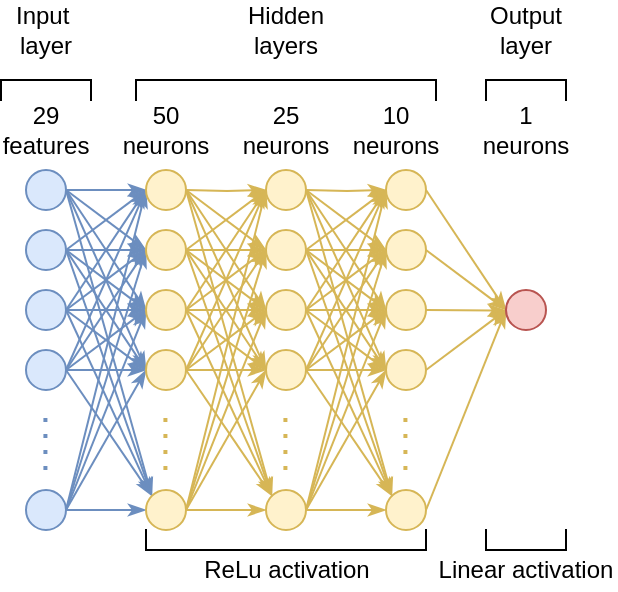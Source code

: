 <mxfile version="14.9.4" type="device" pages="3"><diagram id="M0BT3SnNFAYpExiGH9Tk" name="nn_arch_small"><mxGraphModel dx="1422" dy="794" grid="1" gridSize="10" guides="1" tooltips="1" connect="1" arrows="1" fold="1" page="1" pageScale="1" pageWidth="850" pageHeight="1100" math="0" shadow="0"><root><mxCell id="-RbFVOK9DCmDtXE0UZWh-0"/><mxCell id="-RbFVOK9DCmDtXE0UZWh-1" parent="-RbFVOK9DCmDtXE0UZWh-0"/><mxCell id="33xHY9noD8n9wb4mQfeR-24" style="edgeStyle=orthogonalEdgeStyle;rounded=0;orthogonalLoop=1;jettySize=auto;html=1;exitX=1;exitY=0.5;exitDx=0;exitDy=0;entryX=0;entryY=0.5;entryDx=0;entryDy=0;endArrow=classicThin;endFill=1;fillColor=#dae8fc;strokeColor=#6c8ebf;" parent="-RbFVOK9DCmDtXE0UZWh-1" source="33xHY9noD8n9wb4mQfeR-0" target="33xHY9noD8n9wb4mQfeR-6" edge="1"><mxGeometry relative="1" as="geometry"/></mxCell><mxCell id="33xHY9noD8n9wb4mQfeR-25" style="rounded=0;orthogonalLoop=1;jettySize=auto;html=1;exitX=1;exitY=0.5;exitDx=0;exitDy=0;entryX=0;entryY=0.5;entryDx=0;entryDy=0;endArrow=classicThin;endFill=1;fillColor=#dae8fc;strokeColor=#6c8ebf;" parent="-RbFVOK9DCmDtXE0UZWh-1" source="33xHY9noD8n9wb4mQfeR-0" target="33xHY9noD8n9wb4mQfeR-7" edge="1"><mxGeometry relative="1" as="geometry"/></mxCell><mxCell id="33xHY9noD8n9wb4mQfeR-26" style="edgeStyle=none;rounded=0;orthogonalLoop=1;jettySize=auto;html=1;exitX=1;exitY=0.5;exitDx=0;exitDy=0;entryX=0;entryY=0.5;entryDx=0;entryDy=0;endArrow=classicThin;endFill=1;fillColor=#dae8fc;strokeColor=#6c8ebf;" parent="-RbFVOK9DCmDtXE0UZWh-1" source="33xHY9noD8n9wb4mQfeR-0" target="33xHY9noD8n9wb4mQfeR-8" edge="1"><mxGeometry relative="1" as="geometry"/></mxCell><mxCell id="33xHY9noD8n9wb4mQfeR-27" style="edgeStyle=none;rounded=0;orthogonalLoop=1;jettySize=auto;html=1;exitX=1;exitY=0.5;exitDx=0;exitDy=0;entryX=0;entryY=0.5;entryDx=0;entryDy=0;endArrow=classicThin;endFill=1;fillColor=#dae8fc;strokeColor=#6c8ebf;" parent="-RbFVOK9DCmDtXE0UZWh-1" source="33xHY9noD8n9wb4mQfeR-0" target="33xHY9noD8n9wb4mQfeR-9" edge="1"><mxGeometry relative="1" as="geometry"/></mxCell><mxCell id="33xHY9noD8n9wb4mQfeR-28" style="edgeStyle=none;rounded=0;orthogonalLoop=1;jettySize=auto;html=1;exitX=1;exitY=0.5;exitDx=0;exitDy=0;entryX=0;entryY=0;entryDx=0;entryDy=0;endArrow=classicThin;endFill=1;fillColor=#dae8fc;strokeColor=#6c8ebf;" parent="-RbFVOK9DCmDtXE0UZWh-1" source="33xHY9noD8n9wb4mQfeR-0" target="33xHY9noD8n9wb4mQfeR-11" edge="1"><mxGeometry relative="1" as="geometry"/></mxCell><mxCell id="33xHY9noD8n9wb4mQfeR-0" value="" style="ellipse;whiteSpace=wrap;html=1;aspect=fixed;fillColor=#dae8fc;strokeColor=#6c8ebf;" parent="-RbFVOK9DCmDtXE0UZWh-1" vertex="1"><mxGeometry x="70" y="190" width="20" height="20" as="geometry"/></mxCell><mxCell id="33xHY9noD8n9wb4mQfeR-29" style="edgeStyle=none;rounded=0;orthogonalLoop=1;jettySize=auto;html=1;exitX=1;exitY=0.5;exitDx=0;exitDy=0;entryX=0;entryY=0.5;entryDx=0;entryDy=0;endArrow=classicThin;endFill=1;fillColor=#dae8fc;strokeColor=#6c8ebf;" parent="-RbFVOK9DCmDtXE0UZWh-1" source="33xHY9noD8n9wb4mQfeR-1" target="33xHY9noD8n9wb4mQfeR-6" edge="1"><mxGeometry relative="1" as="geometry"/></mxCell><mxCell id="33xHY9noD8n9wb4mQfeR-30" style="edgeStyle=none;rounded=0;orthogonalLoop=1;jettySize=auto;html=1;exitX=1;exitY=0.5;exitDx=0;exitDy=0;entryX=0;entryY=0.5;entryDx=0;entryDy=0;endArrow=classicThin;endFill=1;fillColor=#dae8fc;strokeColor=#6c8ebf;" parent="-RbFVOK9DCmDtXE0UZWh-1" source="33xHY9noD8n9wb4mQfeR-1" target="33xHY9noD8n9wb4mQfeR-7" edge="1"><mxGeometry relative="1" as="geometry"/></mxCell><mxCell id="33xHY9noD8n9wb4mQfeR-31" style="edgeStyle=none;rounded=0;orthogonalLoop=1;jettySize=auto;html=1;exitX=1;exitY=0.5;exitDx=0;exitDy=0;entryX=0;entryY=0.5;entryDx=0;entryDy=0;endArrow=classicThin;endFill=1;fillColor=#dae8fc;strokeColor=#6c8ebf;" parent="-RbFVOK9DCmDtXE0UZWh-1" source="33xHY9noD8n9wb4mQfeR-1" target="33xHY9noD8n9wb4mQfeR-8" edge="1"><mxGeometry relative="1" as="geometry"/></mxCell><mxCell id="33xHY9noD8n9wb4mQfeR-32" style="edgeStyle=none;rounded=0;orthogonalLoop=1;jettySize=auto;html=1;exitX=1;exitY=0.5;exitDx=0;exitDy=0;entryX=0;entryY=0.5;entryDx=0;entryDy=0;endArrow=classicThin;endFill=1;fillColor=#dae8fc;strokeColor=#6c8ebf;" parent="-RbFVOK9DCmDtXE0UZWh-1" source="33xHY9noD8n9wb4mQfeR-1" target="33xHY9noD8n9wb4mQfeR-9" edge="1"><mxGeometry relative="1" as="geometry"/></mxCell><mxCell id="33xHY9noD8n9wb4mQfeR-33" style="edgeStyle=none;rounded=0;orthogonalLoop=1;jettySize=auto;html=1;exitX=1;exitY=0.5;exitDx=0;exitDy=0;entryX=0;entryY=0;entryDx=0;entryDy=0;endArrow=classicThin;endFill=1;fillColor=#dae8fc;strokeColor=#6c8ebf;" parent="-RbFVOK9DCmDtXE0UZWh-1" source="33xHY9noD8n9wb4mQfeR-1" target="33xHY9noD8n9wb4mQfeR-11" edge="1"><mxGeometry relative="1" as="geometry"/></mxCell><mxCell id="33xHY9noD8n9wb4mQfeR-1" value="" style="ellipse;whiteSpace=wrap;html=1;aspect=fixed;fillColor=#dae8fc;strokeColor=#6c8ebf;" parent="-RbFVOK9DCmDtXE0UZWh-1" vertex="1"><mxGeometry x="70" y="220" width="20" height="20" as="geometry"/></mxCell><mxCell id="33xHY9noD8n9wb4mQfeR-34" style="edgeStyle=none;rounded=0;orthogonalLoop=1;jettySize=auto;html=1;exitX=1;exitY=0.5;exitDx=0;exitDy=0;entryX=0;entryY=0.5;entryDx=0;entryDy=0;endArrow=classicThin;endFill=1;fillColor=#dae8fc;strokeColor=#6c8ebf;" parent="-RbFVOK9DCmDtXE0UZWh-1" source="33xHY9noD8n9wb4mQfeR-2" target="33xHY9noD8n9wb4mQfeR-6" edge="1"><mxGeometry relative="1" as="geometry"/></mxCell><mxCell id="33xHY9noD8n9wb4mQfeR-35" style="edgeStyle=none;rounded=0;orthogonalLoop=1;jettySize=auto;html=1;exitX=1;exitY=0.5;exitDx=0;exitDy=0;entryX=0;entryY=0.5;entryDx=0;entryDy=0;endArrow=classicThin;endFill=1;fillColor=#dae8fc;strokeColor=#6c8ebf;" parent="-RbFVOK9DCmDtXE0UZWh-1" source="33xHY9noD8n9wb4mQfeR-2" target="33xHY9noD8n9wb4mQfeR-7" edge="1"><mxGeometry relative="1" as="geometry"/></mxCell><mxCell id="33xHY9noD8n9wb4mQfeR-36" style="edgeStyle=none;rounded=0;orthogonalLoop=1;jettySize=auto;html=1;exitX=1;exitY=0.5;exitDx=0;exitDy=0;entryX=0;entryY=0.5;entryDx=0;entryDy=0;endArrow=classicThin;endFill=1;fillColor=#dae8fc;strokeColor=#6c8ebf;" parent="-RbFVOK9DCmDtXE0UZWh-1" source="33xHY9noD8n9wb4mQfeR-2" target="33xHY9noD8n9wb4mQfeR-8" edge="1"><mxGeometry relative="1" as="geometry"/></mxCell><mxCell id="33xHY9noD8n9wb4mQfeR-37" style="edgeStyle=none;rounded=0;orthogonalLoop=1;jettySize=auto;html=1;exitX=1;exitY=0.5;exitDx=0;exitDy=0;entryX=0;entryY=0.5;entryDx=0;entryDy=0;endArrow=classicThin;endFill=1;fillColor=#dae8fc;strokeColor=#6c8ebf;" parent="-RbFVOK9DCmDtXE0UZWh-1" source="33xHY9noD8n9wb4mQfeR-2" target="33xHY9noD8n9wb4mQfeR-9" edge="1"><mxGeometry relative="1" as="geometry"/></mxCell><mxCell id="33xHY9noD8n9wb4mQfeR-38" style="edgeStyle=none;rounded=0;orthogonalLoop=1;jettySize=auto;html=1;exitX=1;exitY=0.5;exitDx=0;exitDy=0;entryX=0;entryY=0;entryDx=0;entryDy=0;endArrow=classicThin;endFill=1;fillColor=#dae8fc;strokeColor=#6c8ebf;" parent="-RbFVOK9DCmDtXE0UZWh-1" source="33xHY9noD8n9wb4mQfeR-2" target="33xHY9noD8n9wb4mQfeR-11" edge="1"><mxGeometry relative="1" as="geometry"/></mxCell><mxCell id="33xHY9noD8n9wb4mQfeR-2" value="" style="ellipse;whiteSpace=wrap;html=1;aspect=fixed;fillColor=#dae8fc;strokeColor=#6c8ebf;" parent="-RbFVOK9DCmDtXE0UZWh-1" vertex="1"><mxGeometry x="70" y="250" width="20" height="20" as="geometry"/></mxCell><mxCell id="33xHY9noD8n9wb4mQfeR-39" style="edgeStyle=none;rounded=0;orthogonalLoop=1;jettySize=auto;html=1;exitX=1;exitY=0.5;exitDx=0;exitDy=0;entryX=0;entryY=0.5;entryDx=0;entryDy=0;endArrow=classicThin;endFill=1;fillColor=#dae8fc;strokeColor=#6c8ebf;" parent="-RbFVOK9DCmDtXE0UZWh-1" source="33xHY9noD8n9wb4mQfeR-3" target="33xHY9noD8n9wb4mQfeR-6" edge="1"><mxGeometry relative="1" as="geometry"/></mxCell><mxCell id="33xHY9noD8n9wb4mQfeR-40" style="edgeStyle=none;rounded=0;orthogonalLoop=1;jettySize=auto;html=1;exitX=1;exitY=0.5;exitDx=0;exitDy=0;entryX=0;entryY=0.5;entryDx=0;entryDy=0;endArrow=classicThin;endFill=1;fillColor=#dae8fc;strokeColor=#6c8ebf;" parent="-RbFVOK9DCmDtXE0UZWh-1" source="33xHY9noD8n9wb4mQfeR-3" target="33xHY9noD8n9wb4mQfeR-7" edge="1"><mxGeometry relative="1" as="geometry"/></mxCell><mxCell id="33xHY9noD8n9wb4mQfeR-41" style="edgeStyle=none;rounded=0;orthogonalLoop=1;jettySize=auto;html=1;exitX=1;exitY=0.5;exitDx=0;exitDy=0;entryX=0;entryY=0.5;entryDx=0;entryDy=0;endArrow=classicThin;endFill=1;fillColor=#dae8fc;strokeColor=#6c8ebf;" parent="-RbFVOK9DCmDtXE0UZWh-1" source="33xHY9noD8n9wb4mQfeR-3" target="33xHY9noD8n9wb4mQfeR-8" edge="1"><mxGeometry relative="1" as="geometry"/></mxCell><mxCell id="33xHY9noD8n9wb4mQfeR-42" style="edgeStyle=none;rounded=0;orthogonalLoop=1;jettySize=auto;html=1;exitX=1;exitY=0.5;exitDx=0;exitDy=0;entryX=0;entryY=0.5;entryDx=0;entryDy=0;endArrow=classicThin;endFill=1;fillColor=#dae8fc;strokeColor=#6c8ebf;" parent="-RbFVOK9DCmDtXE0UZWh-1" source="33xHY9noD8n9wb4mQfeR-3" target="33xHY9noD8n9wb4mQfeR-9" edge="1"><mxGeometry relative="1" as="geometry"/></mxCell><mxCell id="33xHY9noD8n9wb4mQfeR-43" style="edgeStyle=none;rounded=0;orthogonalLoop=1;jettySize=auto;html=1;exitX=1;exitY=0.5;exitDx=0;exitDy=0;entryX=0;entryY=0;entryDx=0;entryDy=0;endArrow=classicThin;endFill=1;fillColor=#dae8fc;strokeColor=#6c8ebf;" parent="-RbFVOK9DCmDtXE0UZWh-1" source="33xHY9noD8n9wb4mQfeR-3" target="33xHY9noD8n9wb4mQfeR-11" edge="1"><mxGeometry relative="1" as="geometry"/></mxCell><mxCell id="33xHY9noD8n9wb4mQfeR-3" value="" style="ellipse;whiteSpace=wrap;html=1;aspect=fixed;fillColor=#dae8fc;strokeColor=#6c8ebf;" parent="-RbFVOK9DCmDtXE0UZWh-1" vertex="1"><mxGeometry x="70" y="280" width="20" height="20" as="geometry"/></mxCell><mxCell id="33xHY9noD8n9wb4mQfeR-4" value="" style="endArrow=none;dashed=1;html=1;dashPattern=1 3;strokeWidth=2;fillColor=#dae8fc;strokeColor=#6c8ebf;" parent="-RbFVOK9DCmDtXE0UZWh-1" edge="1"><mxGeometry width="50" height="50" relative="1" as="geometry"><mxPoint x="79.71" y="340" as="sourcePoint"/><mxPoint x="79.71" y="310" as="targetPoint"/></mxGeometry></mxCell><mxCell id="33xHY9noD8n9wb4mQfeR-44" style="edgeStyle=none;rounded=0;orthogonalLoop=1;jettySize=auto;html=1;exitX=1;exitY=0.5;exitDx=0;exitDy=0;entryX=0;entryY=0.5;entryDx=0;entryDy=0;endArrow=classicThin;endFill=1;fillColor=#dae8fc;strokeColor=#6c8ebf;" parent="-RbFVOK9DCmDtXE0UZWh-1" source="33xHY9noD8n9wb4mQfeR-5" target="33xHY9noD8n9wb4mQfeR-11" edge="1"><mxGeometry relative="1" as="geometry"/></mxCell><mxCell id="33xHY9noD8n9wb4mQfeR-45" style="edgeStyle=none;rounded=0;orthogonalLoop=1;jettySize=auto;html=1;exitX=1;exitY=0.5;exitDx=0;exitDy=0;entryX=0;entryY=0.5;entryDx=0;entryDy=0;endArrow=classicThin;endFill=1;fillColor=#dae8fc;strokeColor=#6c8ebf;" parent="-RbFVOK9DCmDtXE0UZWh-1" source="33xHY9noD8n9wb4mQfeR-5" target="33xHY9noD8n9wb4mQfeR-9" edge="1"><mxGeometry relative="1" as="geometry"/></mxCell><mxCell id="33xHY9noD8n9wb4mQfeR-46" style="edgeStyle=none;rounded=0;orthogonalLoop=1;jettySize=auto;html=1;exitX=1;exitY=0.5;exitDx=0;exitDy=0;entryX=0;entryY=0.5;entryDx=0;entryDy=0;endArrow=classicThin;endFill=1;fillColor=#dae8fc;strokeColor=#6c8ebf;" parent="-RbFVOK9DCmDtXE0UZWh-1" source="33xHY9noD8n9wb4mQfeR-5" target="33xHY9noD8n9wb4mQfeR-8" edge="1"><mxGeometry relative="1" as="geometry"/></mxCell><mxCell id="33xHY9noD8n9wb4mQfeR-47" style="edgeStyle=none;rounded=0;orthogonalLoop=1;jettySize=auto;html=1;exitX=1;exitY=0.5;exitDx=0;exitDy=0;entryX=0;entryY=0.5;entryDx=0;entryDy=0;endArrow=classicThin;endFill=1;fillColor=#dae8fc;strokeColor=#6c8ebf;" parent="-RbFVOK9DCmDtXE0UZWh-1" source="33xHY9noD8n9wb4mQfeR-5" target="33xHY9noD8n9wb4mQfeR-7" edge="1"><mxGeometry relative="1" as="geometry"/></mxCell><mxCell id="33xHY9noD8n9wb4mQfeR-48" style="edgeStyle=none;rounded=0;orthogonalLoop=1;jettySize=auto;html=1;exitX=1;exitY=0.5;exitDx=0;exitDy=0;entryX=0;entryY=0.5;entryDx=0;entryDy=0;endArrow=classicThin;endFill=1;fillColor=#dae8fc;strokeColor=#6c8ebf;" parent="-RbFVOK9DCmDtXE0UZWh-1" source="33xHY9noD8n9wb4mQfeR-5" target="33xHY9noD8n9wb4mQfeR-6" edge="1"><mxGeometry relative="1" as="geometry"/></mxCell><mxCell id="33xHY9noD8n9wb4mQfeR-5" value="" style="ellipse;whiteSpace=wrap;html=1;aspect=fixed;fillColor=#dae8fc;strokeColor=#6c8ebf;" parent="-RbFVOK9DCmDtXE0UZWh-1" vertex="1"><mxGeometry x="70" y="350" width="20" height="20" as="geometry"/></mxCell><mxCell id="33xHY9noD8n9wb4mQfeR-6" value="" style="ellipse;whiteSpace=wrap;html=1;aspect=fixed;fillColor=#fff2cc;strokeColor=#d6b656;" parent="-RbFVOK9DCmDtXE0UZWh-1" vertex="1"><mxGeometry x="130" y="190" width="20" height="20" as="geometry"/></mxCell><mxCell id="33xHY9noD8n9wb4mQfeR-7" value="" style="ellipse;whiteSpace=wrap;html=1;aspect=fixed;fillColor=#fff2cc;strokeColor=#d6b656;" parent="-RbFVOK9DCmDtXE0UZWh-1" vertex="1"><mxGeometry x="130" y="220" width="20" height="20" as="geometry"/></mxCell><mxCell id="33xHY9noD8n9wb4mQfeR-8" value="" style="ellipse;whiteSpace=wrap;html=1;aspect=fixed;fillColor=#fff2cc;strokeColor=#d6b656;" parent="-RbFVOK9DCmDtXE0UZWh-1" vertex="1"><mxGeometry x="130" y="250" width="20" height="20" as="geometry"/></mxCell><mxCell id="33xHY9noD8n9wb4mQfeR-9" value="" style="ellipse;whiteSpace=wrap;html=1;aspect=fixed;fillColor=#fff2cc;strokeColor=#d6b656;" parent="-RbFVOK9DCmDtXE0UZWh-1" vertex="1"><mxGeometry x="130" y="280" width="20" height="20" as="geometry"/></mxCell><mxCell id="33xHY9noD8n9wb4mQfeR-10" value="" style="endArrow=none;dashed=1;html=1;dashPattern=1 3;strokeWidth=2;fillColor=#fff2cc;strokeColor=#d6b656;" parent="-RbFVOK9DCmDtXE0UZWh-1" edge="1"><mxGeometry width="50" height="50" relative="1" as="geometry"><mxPoint x="139.71" y="340" as="sourcePoint"/><mxPoint x="139.71" y="310" as="targetPoint"/></mxGeometry></mxCell><mxCell id="33xHY9noD8n9wb4mQfeR-11" value="" style="ellipse;whiteSpace=wrap;html=1;aspect=fixed;fillColor=#fff2cc;strokeColor=#d6b656;" parent="-RbFVOK9DCmDtXE0UZWh-1" vertex="1"><mxGeometry x="130" y="350" width="20" height="20" as="geometry"/></mxCell><mxCell id="33xHY9noD8n9wb4mQfeR-12" value="" style="ellipse;whiteSpace=wrap;html=1;aspect=fixed;fillColor=#fff2cc;strokeColor=#d6b656;" parent="-RbFVOK9DCmDtXE0UZWh-1" vertex="1"><mxGeometry x="190" y="190" width="20" height="20" as="geometry"/></mxCell><mxCell id="33xHY9noD8n9wb4mQfeR-13" value="" style="ellipse;whiteSpace=wrap;html=1;aspect=fixed;fillColor=#fff2cc;strokeColor=#d6b656;" parent="-RbFVOK9DCmDtXE0UZWh-1" vertex="1"><mxGeometry x="190" y="220" width="20" height="20" as="geometry"/></mxCell><mxCell id="33xHY9noD8n9wb4mQfeR-14" value="" style="ellipse;whiteSpace=wrap;html=1;aspect=fixed;fillColor=#fff2cc;strokeColor=#d6b656;" parent="-RbFVOK9DCmDtXE0UZWh-1" vertex="1"><mxGeometry x="190" y="250" width="20" height="20" as="geometry"/></mxCell><mxCell id="33xHY9noD8n9wb4mQfeR-15" value="" style="ellipse;whiteSpace=wrap;html=1;aspect=fixed;fillColor=#fff2cc;strokeColor=#d6b656;" parent="-RbFVOK9DCmDtXE0UZWh-1" vertex="1"><mxGeometry x="190" y="280" width="20" height="20" as="geometry"/></mxCell><mxCell id="33xHY9noD8n9wb4mQfeR-16" value="" style="endArrow=none;dashed=1;html=1;dashPattern=1 3;strokeWidth=2;fillColor=#fff2cc;strokeColor=#d6b656;" parent="-RbFVOK9DCmDtXE0UZWh-1" edge="1"><mxGeometry width="50" height="50" relative="1" as="geometry"><mxPoint x="199.71" y="340" as="sourcePoint"/><mxPoint x="199.71" y="310" as="targetPoint"/></mxGeometry></mxCell><mxCell id="33xHY9noD8n9wb4mQfeR-17" value="" style="ellipse;whiteSpace=wrap;html=1;aspect=fixed;fillColor=#fff2cc;strokeColor=#d6b656;" parent="-RbFVOK9DCmDtXE0UZWh-1" vertex="1"><mxGeometry x="190" y="350" width="20" height="20" as="geometry"/></mxCell><mxCell id="33xHY9noD8n9wb4mQfeR-131" style="edgeStyle=none;rounded=0;orthogonalLoop=1;jettySize=auto;html=1;exitX=1;exitY=0.5;exitDx=0;exitDy=0;entryX=0;entryY=0.5;entryDx=0;entryDy=0;endArrow=classicThin;endFill=1;fillColor=#fff2cc;strokeColor=#d6b656;" parent="-RbFVOK9DCmDtXE0UZWh-1" source="33xHY9noD8n9wb4mQfeR-18" target="33xHY9noD8n9wb4mQfeR-130" edge="1"><mxGeometry relative="1" as="geometry"/></mxCell><mxCell id="33xHY9noD8n9wb4mQfeR-18" value="" style="ellipse;whiteSpace=wrap;html=1;aspect=fixed;fillColor=#fff2cc;strokeColor=#d6b656;" parent="-RbFVOK9DCmDtXE0UZWh-1" vertex="1"><mxGeometry x="250" y="190" width="20" height="20" as="geometry"/></mxCell><mxCell id="33xHY9noD8n9wb4mQfeR-132" style="edgeStyle=none;rounded=0;orthogonalLoop=1;jettySize=auto;html=1;exitX=1;exitY=0.5;exitDx=0;exitDy=0;endArrow=classicThin;endFill=1;fillColor=#fff2cc;strokeColor=#d6b656;" parent="-RbFVOK9DCmDtXE0UZWh-1" source="33xHY9noD8n9wb4mQfeR-19" edge="1"><mxGeometry relative="1" as="geometry"><mxPoint x="310" y="260" as="targetPoint"/></mxGeometry></mxCell><mxCell id="33xHY9noD8n9wb4mQfeR-19" value="" style="ellipse;whiteSpace=wrap;html=1;aspect=fixed;fillColor=#fff2cc;strokeColor=#d6b656;" parent="-RbFVOK9DCmDtXE0UZWh-1" vertex="1"><mxGeometry x="250" y="220" width="20" height="20" as="geometry"/></mxCell><mxCell id="33xHY9noD8n9wb4mQfeR-133" style="edgeStyle=none;rounded=0;orthogonalLoop=1;jettySize=auto;html=1;exitX=1;exitY=0.5;exitDx=0;exitDy=0;endArrow=classicThin;endFill=1;fillColor=#fff2cc;strokeColor=#d6b656;" parent="-RbFVOK9DCmDtXE0UZWh-1" source="33xHY9noD8n9wb4mQfeR-20" edge="1"><mxGeometry relative="1" as="geometry"><mxPoint x="310" y="260.286" as="targetPoint"/></mxGeometry></mxCell><mxCell id="33xHY9noD8n9wb4mQfeR-20" value="" style="ellipse;whiteSpace=wrap;html=1;aspect=fixed;fillColor=#fff2cc;strokeColor=#d6b656;" parent="-RbFVOK9DCmDtXE0UZWh-1" vertex="1"><mxGeometry x="250" y="250" width="20" height="20" as="geometry"/></mxCell><mxCell id="33xHY9noD8n9wb4mQfeR-134" style="edgeStyle=none;rounded=0;orthogonalLoop=1;jettySize=auto;html=1;exitX=1;exitY=0.5;exitDx=0;exitDy=0;endArrow=classicThin;endFill=1;fillColor=#fff2cc;strokeColor=#d6b656;" parent="-RbFVOK9DCmDtXE0UZWh-1" source="33xHY9noD8n9wb4mQfeR-21" edge="1"><mxGeometry relative="1" as="geometry"><mxPoint x="310" y="260" as="targetPoint"/></mxGeometry></mxCell><mxCell id="33xHY9noD8n9wb4mQfeR-21" value="" style="ellipse;whiteSpace=wrap;html=1;aspect=fixed;fillColor=#fff2cc;strokeColor=#d6b656;" parent="-RbFVOK9DCmDtXE0UZWh-1" vertex="1"><mxGeometry x="250" y="280" width="20" height="20" as="geometry"/></mxCell><mxCell id="33xHY9noD8n9wb4mQfeR-22" value="" style="endArrow=none;dashed=1;html=1;dashPattern=1 3;strokeWidth=2;fillColor=#fff2cc;strokeColor=#d6b656;" parent="-RbFVOK9DCmDtXE0UZWh-1" edge="1"><mxGeometry width="50" height="50" relative="1" as="geometry"><mxPoint x="259.71" y="340" as="sourcePoint"/><mxPoint x="259.71" y="310" as="targetPoint"/></mxGeometry></mxCell><mxCell id="33xHY9noD8n9wb4mQfeR-135" style="edgeStyle=none;rounded=0;orthogonalLoop=1;jettySize=auto;html=1;exitX=1;exitY=0.5;exitDx=0;exitDy=0;endArrow=classicThin;endFill=1;fillColor=#fff2cc;strokeColor=#d6b656;" parent="-RbFVOK9DCmDtXE0UZWh-1" source="33xHY9noD8n9wb4mQfeR-23" edge="1"><mxGeometry relative="1" as="geometry"><mxPoint x="310" y="260" as="targetPoint"/></mxGeometry></mxCell><mxCell id="33xHY9noD8n9wb4mQfeR-23" value="" style="ellipse;whiteSpace=wrap;html=1;aspect=fixed;fillColor=#fff2cc;strokeColor=#d6b656;" parent="-RbFVOK9DCmDtXE0UZWh-1" vertex="1"><mxGeometry x="250" y="350" width="20" height="20" as="geometry"/></mxCell><mxCell id="33xHY9noD8n9wb4mQfeR-49" style="edgeStyle=orthogonalEdgeStyle;rounded=0;orthogonalLoop=1;jettySize=auto;html=1;exitX=1;exitY=0.5;exitDx=0;exitDy=0;entryX=0;entryY=0.5;entryDx=0;entryDy=0;endArrow=classicThin;endFill=1;fillColor=#fff2cc;strokeColor=#d6b656;" parent="-RbFVOK9DCmDtXE0UZWh-1" edge="1"><mxGeometry relative="1" as="geometry"><mxPoint x="150" y="200" as="sourcePoint"/><mxPoint x="190" y="200" as="targetPoint"/></mxGeometry></mxCell><mxCell id="33xHY9noD8n9wb4mQfeR-50" style="rounded=0;orthogonalLoop=1;jettySize=auto;html=1;exitX=1;exitY=0.5;exitDx=0;exitDy=0;entryX=0;entryY=0.5;entryDx=0;entryDy=0;endArrow=classicThin;endFill=1;fillColor=#fff2cc;strokeColor=#d6b656;" parent="-RbFVOK9DCmDtXE0UZWh-1" edge="1"><mxGeometry relative="1" as="geometry"><mxPoint x="150" y="200" as="sourcePoint"/><mxPoint x="190" y="230" as="targetPoint"/></mxGeometry></mxCell><mxCell id="33xHY9noD8n9wb4mQfeR-51" style="edgeStyle=none;rounded=0;orthogonalLoop=1;jettySize=auto;html=1;exitX=1;exitY=0.5;exitDx=0;exitDy=0;entryX=0;entryY=0.5;entryDx=0;entryDy=0;endArrow=classicThin;endFill=1;fillColor=#fff2cc;strokeColor=#d6b656;" parent="-RbFVOK9DCmDtXE0UZWh-1" edge="1"><mxGeometry relative="1" as="geometry"><mxPoint x="150" y="200" as="sourcePoint"/><mxPoint x="190" y="260" as="targetPoint"/></mxGeometry></mxCell><mxCell id="33xHY9noD8n9wb4mQfeR-52" style="edgeStyle=none;rounded=0;orthogonalLoop=1;jettySize=auto;html=1;exitX=1;exitY=0.5;exitDx=0;exitDy=0;entryX=0;entryY=0.5;entryDx=0;entryDy=0;endArrow=classicThin;endFill=1;fillColor=#fff2cc;strokeColor=#d6b656;" parent="-RbFVOK9DCmDtXE0UZWh-1" edge="1"><mxGeometry relative="1" as="geometry"><mxPoint x="150" y="200" as="sourcePoint"/><mxPoint x="190" y="290" as="targetPoint"/></mxGeometry></mxCell><mxCell id="33xHY9noD8n9wb4mQfeR-53" style="edgeStyle=none;rounded=0;orthogonalLoop=1;jettySize=auto;html=1;exitX=1;exitY=0.5;exitDx=0;exitDy=0;entryX=0;entryY=0;entryDx=0;entryDy=0;endArrow=classicThin;endFill=1;fillColor=#fff2cc;strokeColor=#d6b656;" parent="-RbFVOK9DCmDtXE0UZWh-1" edge="1"><mxGeometry relative="1" as="geometry"><mxPoint x="150" y="200" as="sourcePoint"/><mxPoint x="192.929" y="352.929" as="targetPoint"/></mxGeometry></mxCell><mxCell id="33xHY9noD8n9wb4mQfeR-54" style="edgeStyle=none;rounded=0;orthogonalLoop=1;jettySize=auto;html=1;exitX=1;exitY=0.5;exitDx=0;exitDy=0;entryX=0;entryY=0.5;entryDx=0;entryDy=0;endArrow=classicThin;endFill=1;fillColor=#fff2cc;strokeColor=#d6b656;" parent="-RbFVOK9DCmDtXE0UZWh-1" edge="1"><mxGeometry relative="1" as="geometry"><mxPoint x="150" y="230" as="sourcePoint"/><mxPoint x="190" y="200" as="targetPoint"/></mxGeometry></mxCell><mxCell id="33xHY9noD8n9wb4mQfeR-55" style="edgeStyle=none;rounded=0;orthogonalLoop=1;jettySize=auto;html=1;exitX=1;exitY=0.5;exitDx=0;exitDy=0;entryX=0;entryY=0.5;entryDx=0;entryDy=0;endArrow=classicThin;endFill=1;fillColor=#fff2cc;strokeColor=#d6b656;" parent="-RbFVOK9DCmDtXE0UZWh-1" edge="1"><mxGeometry relative="1" as="geometry"><mxPoint x="150" y="230" as="sourcePoint"/><mxPoint x="190" y="230" as="targetPoint"/></mxGeometry></mxCell><mxCell id="33xHY9noD8n9wb4mQfeR-56" style="edgeStyle=none;rounded=0;orthogonalLoop=1;jettySize=auto;html=1;exitX=1;exitY=0.5;exitDx=0;exitDy=0;entryX=0;entryY=0.5;entryDx=0;entryDy=0;endArrow=classicThin;endFill=1;fillColor=#fff2cc;strokeColor=#d6b656;" parent="-RbFVOK9DCmDtXE0UZWh-1" edge="1"><mxGeometry relative="1" as="geometry"><mxPoint x="150" y="230" as="sourcePoint"/><mxPoint x="190" y="260" as="targetPoint"/></mxGeometry></mxCell><mxCell id="33xHY9noD8n9wb4mQfeR-57" style="edgeStyle=none;rounded=0;orthogonalLoop=1;jettySize=auto;html=1;exitX=1;exitY=0.5;exitDx=0;exitDy=0;entryX=0;entryY=0.5;entryDx=0;entryDy=0;endArrow=classicThin;endFill=1;fillColor=#fff2cc;strokeColor=#d6b656;" parent="-RbFVOK9DCmDtXE0UZWh-1" edge="1"><mxGeometry relative="1" as="geometry"><mxPoint x="150" y="230" as="sourcePoint"/><mxPoint x="190" y="290" as="targetPoint"/></mxGeometry></mxCell><mxCell id="33xHY9noD8n9wb4mQfeR-58" style="edgeStyle=none;rounded=0;orthogonalLoop=1;jettySize=auto;html=1;exitX=1;exitY=0.5;exitDx=0;exitDy=0;entryX=0;entryY=0;entryDx=0;entryDy=0;endArrow=classicThin;endFill=1;fillColor=#fff2cc;strokeColor=#d6b656;" parent="-RbFVOK9DCmDtXE0UZWh-1" edge="1"><mxGeometry relative="1" as="geometry"><mxPoint x="150" y="230" as="sourcePoint"/><mxPoint x="192.929" y="352.929" as="targetPoint"/></mxGeometry></mxCell><mxCell id="33xHY9noD8n9wb4mQfeR-59" style="edgeStyle=none;rounded=0;orthogonalLoop=1;jettySize=auto;html=1;exitX=1;exitY=0.5;exitDx=0;exitDy=0;entryX=0;entryY=0.5;entryDx=0;entryDy=0;endArrow=classicThin;endFill=1;fillColor=#fff2cc;strokeColor=#d6b656;" parent="-RbFVOK9DCmDtXE0UZWh-1" edge="1"><mxGeometry relative="1" as="geometry"><mxPoint x="150" y="260" as="sourcePoint"/><mxPoint x="190" y="200" as="targetPoint"/></mxGeometry></mxCell><mxCell id="33xHY9noD8n9wb4mQfeR-60" style="edgeStyle=none;rounded=0;orthogonalLoop=1;jettySize=auto;html=1;exitX=1;exitY=0.5;exitDx=0;exitDy=0;entryX=0;entryY=0.5;entryDx=0;entryDy=0;endArrow=classicThin;endFill=1;fillColor=#fff2cc;strokeColor=#d6b656;" parent="-RbFVOK9DCmDtXE0UZWh-1" edge="1"><mxGeometry relative="1" as="geometry"><mxPoint x="150" y="260" as="sourcePoint"/><mxPoint x="190" y="230" as="targetPoint"/></mxGeometry></mxCell><mxCell id="33xHY9noD8n9wb4mQfeR-61" style="edgeStyle=none;rounded=0;orthogonalLoop=1;jettySize=auto;html=1;exitX=1;exitY=0.5;exitDx=0;exitDy=0;entryX=0;entryY=0.5;entryDx=0;entryDy=0;endArrow=classicThin;endFill=1;fillColor=#fff2cc;strokeColor=#d6b656;" parent="-RbFVOK9DCmDtXE0UZWh-1" edge="1"><mxGeometry relative="1" as="geometry"><mxPoint x="150" y="260" as="sourcePoint"/><mxPoint x="190" y="260" as="targetPoint"/></mxGeometry></mxCell><mxCell id="33xHY9noD8n9wb4mQfeR-62" style="edgeStyle=none;rounded=0;orthogonalLoop=1;jettySize=auto;html=1;exitX=1;exitY=0.5;exitDx=0;exitDy=0;entryX=0;entryY=0.5;entryDx=0;entryDy=0;endArrow=classicThin;endFill=1;fillColor=#fff2cc;strokeColor=#d6b656;" parent="-RbFVOK9DCmDtXE0UZWh-1" edge="1"><mxGeometry relative="1" as="geometry"><mxPoint x="150" y="260" as="sourcePoint"/><mxPoint x="190" y="290" as="targetPoint"/></mxGeometry></mxCell><mxCell id="33xHY9noD8n9wb4mQfeR-63" style="edgeStyle=none;rounded=0;orthogonalLoop=1;jettySize=auto;html=1;exitX=1;exitY=0.5;exitDx=0;exitDy=0;entryX=0;entryY=0;entryDx=0;entryDy=0;endArrow=classicThin;endFill=1;fillColor=#fff2cc;strokeColor=#d6b656;" parent="-RbFVOK9DCmDtXE0UZWh-1" edge="1"><mxGeometry relative="1" as="geometry"><mxPoint x="150" y="260" as="sourcePoint"/><mxPoint x="192.929" y="352.929" as="targetPoint"/></mxGeometry></mxCell><mxCell id="33xHY9noD8n9wb4mQfeR-64" style="edgeStyle=none;rounded=0;orthogonalLoop=1;jettySize=auto;html=1;exitX=1;exitY=0.5;exitDx=0;exitDy=0;entryX=0;entryY=0.5;entryDx=0;entryDy=0;endArrow=classicThin;endFill=1;fillColor=#fff2cc;strokeColor=#d6b656;" parent="-RbFVOK9DCmDtXE0UZWh-1" edge="1"><mxGeometry relative="1" as="geometry"><mxPoint x="150" y="290" as="sourcePoint"/><mxPoint x="190" y="200" as="targetPoint"/></mxGeometry></mxCell><mxCell id="33xHY9noD8n9wb4mQfeR-65" style="edgeStyle=none;rounded=0;orthogonalLoop=1;jettySize=auto;html=1;exitX=1;exitY=0.5;exitDx=0;exitDy=0;entryX=0;entryY=0.5;entryDx=0;entryDy=0;endArrow=classicThin;endFill=1;fillColor=#fff2cc;strokeColor=#d6b656;" parent="-RbFVOK9DCmDtXE0UZWh-1" edge="1"><mxGeometry relative="1" as="geometry"><mxPoint x="150" y="290" as="sourcePoint"/><mxPoint x="190" y="230" as="targetPoint"/></mxGeometry></mxCell><mxCell id="33xHY9noD8n9wb4mQfeR-66" style="edgeStyle=none;rounded=0;orthogonalLoop=1;jettySize=auto;html=1;exitX=1;exitY=0.5;exitDx=0;exitDy=0;entryX=0;entryY=0.5;entryDx=0;entryDy=0;endArrow=classicThin;endFill=1;fillColor=#fff2cc;strokeColor=#d6b656;" parent="-RbFVOK9DCmDtXE0UZWh-1" edge="1"><mxGeometry relative="1" as="geometry"><mxPoint x="150" y="290" as="sourcePoint"/><mxPoint x="190" y="260" as="targetPoint"/></mxGeometry></mxCell><mxCell id="33xHY9noD8n9wb4mQfeR-67" style="edgeStyle=none;rounded=0;orthogonalLoop=1;jettySize=auto;html=1;exitX=1;exitY=0.5;exitDx=0;exitDy=0;entryX=0;entryY=0.5;entryDx=0;entryDy=0;endArrow=classicThin;endFill=1;fillColor=#fff2cc;strokeColor=#d6b656;" parent="-RbFVOK9DCmDtXE0UZWh-1" edge="1"><mxGeometry relative="1" as="geometry"><mxPoint x="150" y="290" as="sourcePoint"/><mxPoint x="190" y="290" as="targetPoint"/></mxGeometry></mxCell><mxCell id="33xHY9noD8n9wb4mQfeR-68" style="edgeStyle=none;rounded=0;orthogonalLoop=1;jettySize=auto;html=1;exitX=1;exitY=0.5;exitDx=0;exitDy=0;entryX=0;entryY=0;entryDx=0;entryDy=0;endArrow=classicThin;endFill=1;fillColor=#fff2cc;strokeColor=#d6b656;" parent="-RbFVOK9DCmDtXE0UZWh-1" edge="1"><mxGeometry relative="1" as="geometry"><mxPoint x="150" y="290" as="sourcePoint"/><mxPoint x="192.929" y="352.929" as="targetPoint"/></mxGeometry></mxCell><mxCell id="33xHY9noD8n9wb4mQfeR-69" style="edgeStyle=none;rounded=0;orthogonalLoop=1;jettySize=auto;html=1;exitX=1;exitY=0.5;exitDx=0;exitDy=0;entryX=0;entryY=0.5;entryDx=0;entryDy=0;endArrow=classicThin;endFill=1;fillColor=#fff2cc;strokeColor=#d6b656;" parent="-RbFVOK9DCmDtXE0UZWh-1" edge="1"><mxGeometry relative="1" as="geometry"><mxPoint x="150" y="360" as="sourcePoint"/><mxPoint x="190" y="360" as="targetPoint"/></mxGeometry></mxCell><mxCell id="33xHY9noD8n9wb4mQfeR-70" style="edgeStyle=none;rounded=0;orthogonalLoop=1;jettySize=auto;html=1;exitX=1;exitY=0.5;exitDx=0;exitDy=0;entryX=0;entryY=0.5;entryDx=0;entryDy=0;endArrow=classicThin;endFill=1;fillColor=#fff2cc;strokeColor=#d6b656;" parent="-RbFVOK9DCmDtXE0UZWh-1" edge="1"><mxGeometry relative="1" as="geometry"><mxPoint x="150" y="360" as="sourcePoint"/><mxPoint x="190" y="290" as="targetPoint"/></mxGeometry></mxCell><mxCell id="33xHY9noD8n9wb4mQfeR-71" style="edgeStyle=none;rounded=0;orthogonalLoop=1;jettySize=auto;html=1;exitX=1;exitY=0.5;exitDx=0;exitDy=0;entryX=0;entryY=0.5;entryDx=0;entryDy=0;endArrow=classicThin;endFill=1;fillColor=#fff2cc;strokeColor=#d6b656;" parent="-RbFVOK9DCmDtXE0UZWh-1" edge="1"><mxGeometry relative="1" as="geometry"><mxPoint x="150" y="360" as="sourcePoint"/><mxPoint x="190" y="260" as="targetPoint"/></mxGeometry></mxCell><mxCell id="33xHY9noD8n9wb4mQfeR-72" style="edgeStyle=none;rounded=0;orthogonalLoop=1;jettySize=auto;html=1;exitX=1;exitY=0.5;exitDx=0;exitDy=0;entryX=0;entryY=0.5;entryDx=0;entryDy=0;endArrow=classicThin;endFill=1;fillColor=#fff2cc;strokeColor=#d6b656;" parent="-RbFVOK9DCmDtXE0UZWh-1" edge="1"><mxGeometry relative="1" as="geometry"><mxPoint x="150" y="360" as="sourcePoint"/><mxPoint x="190" y="230" as="targetPoint"/></mxGeometry></mxCell><mxCell id="33xHY9noD8n9wb4mQfeR-73" style="edgeStyle=none;rounded=0;orthogonalLoop=1;jettySize=auto;html=1;exitX=1;exitY=0.5;exitDx=0;exitDy=0;entryX=0;entryY=0.5;entryDx=0;entryDy=0;endArrow=classicThin;endFill=1;fillColor=#fff2cc;strokeColor=#d6b656;" parent="-RbFVOK9DCmDtXE0UZWh-1" edge="1"><mxGeometry relative="1" as="geometry"><mxPoint x="150" y="360" as="sourcePoint"/><mxPoint x="190" y="200" as="targetPoint"/></mxGeometry></mxCell><mxCell id="33xHY9noD8n9wb4mQfeR-74" style="edgeStyle=orthogonalEdgeStyle;rounded=0;orthogonalLoop=1;jettySize=auto;html=1;exitX=1;exitY=0.5;exitDx=0;exitDy=0;entryX=0;entryY=0.5;entryDx=0;entryDy=0;endArrow=classicThin;endFill=1;fillColor=#fff2cc;strokeColor=#d6b656;" parent="-RbFVOK9DCmDtXE0UZWh-1" edge="1"><mxGeometry relative="1" as="geometry"><mxPoint x="210" y="200" as="sourcePoint"/><mxPoint x="250" y="200" as="targetPoint"/></mxGeometry></mxCell><mxCell id="33xHY9noD8n9wb4mQfeR-75" style="rounded=0;orthogonalLoop=1;jettySize=auto;html=1;exitX=1;exitY=0.5;exitDx=0;exitDy=0;entryX=0;entryY=0.5;entryDx=0;entryDy=0;endArrow=classicThin;endFill=1;fillColor=#fff2cc;strokeColor=#d6b656;" parent="-RbFVOK9DCmDtXE0UZWh-1" edge="1"><mxGeometry relative="1" as="geometry"><mxPoint x="210" y="200" as="sourcePoint"/><mxPoint x="250" y="230" as="targetPoint"/></mxGeometry></mxCell><mxCell id="33xHY9noD8n9wb4mQfeR-76" style="edgeStyle=none;rounded=0;orthogonalLoop=1;jettySize=auto;html=1;exitX=1;exitY=0.5;exitDx=0;exitDy=0;entryX=0;entryY=0.5;entryDx=0;entryDy=0;endArrow=classicThin;endFill=1;fillColor=#fff2cc;strokeColor=#d6b656;" parent="-RbFVOK9DCmDtXE0UZWh-1" edge="1"><mxGeometry relative="1" as="geometry"><mxPoint x="210" y="200" as="sourcePoint"/><mxPoint x="250" y="260" as="targetPoint"/></mxGeometry></mxCell><mxCell id="33xHY9noD8n9wb4mQfeR-77" style="edgeStyle=none;rounded=0;orthogonalLoop=1;jettySize=auto;html=1;exitX=1;exitY=0.5;exitDx=0;exitDy=0;entryX=0;entryY=0.5;entryDx=0;entryDy=0;endArrow=classicThin;endFill=1;fillColor=#fff2cc;strokeColor=#d6b656;" parent="-RbFVOK9DCmDtXE0UZWh-1" edge="1"><mxGeometry relative="1" as="geometry"><mxPoint x="210" y="200" as="sourcePoint"/><mxPoint x="250" y="290" as="targetPoint"/></mxGeometry></mxCell><mxCell id="33xHY9noD8n9wb4mQfeR-78" style="edgeStyle=none;rounded=0;orthogonalLoop=1;jettySize=auto;html=1;exitX=1;exitY=0.5;exitDx=0;exitDy=0;entryX=0;entryY=0;entryDx=0;entryDy=0;endArrow=classicThin;endFill=1;fillColor=#fff2cc;strokeColor=#d6b656;" parent="-RbFVOK9DCmDtXE0UZWh-1" edge="1"><mxGeometry relative="1" as="geometry"><mxPoint x="210" y="200" as="sourcePoint"/><mxPoint x="252.929" y="352.929" as="targetPoint"/></mxGeometry></mxCell><mxCell id="33xHY9noD8n9wb4mQfeR-79" style="edgeStyle=none;rounded=0;orthogonalLoop=1;jettySize=auto;html=1;exitX=1;exitY=0.5;exitDx=0;exitDy=0;entryX=0;entryY=0.5;entryDx=0;entryDy=0;endArrow=classicThin;endFill=1;fillColor=#fff2cc;strokeColor=#d6b656;" parent="-RbFVOK9DCmDtXE0UZWh-1" edge="1"><mxGeometry relative="1" as="geometry"><mxPoint x="210" y="230" as="sourcePoint"/><mxPoint x="250" y="200" as="targetPoint"/></mxGeometry></mxCell><mxCell id="33xHY9noD8n9wb4mQfeR-80" style="edgeStyle=none;rounded=0;orthogonalLoop=1;jettySize=auto;html=1;exitX=1;exitY=0.5;exitDx=0;exitDy=0;entryX=0;entryY=0.5;entryDx=0;entryDy=0;endArrow=classicThin;endFill=1;fillColor=#fff2cc;strokeColor=#d6b656;" parent="-RbFVOK9DCmDtXE0UZWh-1" edge="1"><mxGeometry relative="1" as="geometry"><mxPoint x="210" y="230" as="sourcePoint"/><mxPoint x="250" y="230" as="targetPoint"/></mxGeometry></mxCell><mxCell id="33xHY9noD8n9wb4mQfeR-81" style="edgeStyle=none;rounded=0;orthogonalLoop=1;jettySize=auto;html=1;exitX=1;exitY=0.5;exitDx=0;exitDy=0;entryX=0;entryY=0.5;entryDx=0;entryDy=0;endArrow=classicThin;endFill=1;fillColor=#fff2cc;strokeColor=#d6b656;" parent="-RbFVOK9DCmDtXE0UZWh-1" edge="1"><mxGeometry relative="1" as="geometry"><mxPoint x="210" y="230" as="sourcePoint"/><mxPoint x="250" y="260" as="targetPoint"/></mxGeometry></mxCell><mxCell id="33xHY9noD8n9wb4mQfeR-82" style="edgeStyle=none;rounded=0;orthogonalLoop=1;jettySize=auto;html=1;exitX=1;exitY=0.5;exitDx=0;exitDy=0;entryX=0;entryY=0.5;entryDx=0;entryDy=0;endArrow=classicThin;endFill=1;fillColor=#fff2cc;strokeColor=#d6b656;" parent="-RbFVOK9DCmDtXE0UZWh-1" edge="1"><mxGeometry relative="1" as="geometry"><mxPoint x="210" y="230" as="sourcePoint"/><mxPoint x="250" y="290" as="targetPoint"/></mxGeometry></mxCell><mxCell id="33xHY9noD8n9wb4mQfeR-83" style="edgeStyle=none;rounded=0;orthogonalLoop=1;jettySize=auto;html=1;exitX=1;exitY=0.5;exitDx=0;exitDy=0;entryX=0;entryY=0;entryDx=0;entryDy=0;endArrow=classicThin;endFill=1;fillColor=#fff2cc;strokeColor=#d6b656;" parent="-RbFVOK9DCmDtXE0UZWh-1" edge="1"><mxGeometry relative="1" as="geometry"><mxPoint x="210" y="230" as="sourcePoint"/><mxPoint x="252.929" y="352.929" as="targetPoint"/></mxGeometry></mxCell><mxCell id="33xHY9noD8n9wb4mQfeR-84" style="edgeStyle=none;rounded=0;orthogonalLoop=1;jettySize=auto;html=1;exitX=1;exitY=0.5;exitDx=0;exitDy=0;entryX=0;entryY=0.5;entryDx=0;entryDy=0;endArrow=classicThin;endFill=1;fillColor=#fff2cc;strokeColor=#d6b656;" parent="-RbFVOK9DCmDtXE0UZWh-1" edge="1"><mxGeometry relative="1" as="geometry"><mxPoint x="210" y="260" as="sourcePoint"/><mxPoint x="250" y="200" as="targetPoint"/></mxGeometry></mxCell><mxCell id="33xHY9noD8n9wb4mQfeR-85" style="edgeStyle=none;rounded=0;orthogonalLoop=1;jettySize=auto;html=1;exitX=1;exitY=0.5;exitDx=0;exitDy=0;entryX=0;entryY=0.5;entryDx=0;entryDy=0;endArrow=classicThin;endFill=1;fillColor=#fff2cc;strokeColor=#d6b656;" parent="-RbFVOK9DCmDtXE0UZWh-1" edge="1"><mxGeometry relative="1" as="geometry"><mxPoint x="210" y="260" as="sourcePoint"/><mxPoint x="250" y="230" as="targetPoint"/></mxGeometry></mxCell><mxCell id="33xHY9noD8n9wb4mQfeR-86" style="edgeStyle=none;rounded=0;orthogonalLoop=1;jettySize=auto;html=1;exitX=1;exitY=0.5;exitDx=0;exitDy=0;entryX=0;entryY=0.5;entryDx=0;entryDy=0;endArrow=classicThin;endFill=1;fillColor=#fff2cc;strokeColor=#d6b656;" parent="-RbFVOK9DCmDtXE0UZWh-1" edge="1"><mxGeometry relative="1" as="geometry"><mxPoint x="210" y="260" as="sourcePoint"/><mxPoint x="250" y="260" as="targetPoint"/></mxGeometry></mxCell><mxCell id="33xHY9noD8n9wb4mQfeR-87" style="edgeStyle=none;rounded=0;orthogonalLoop=1;jettySize=auto;html=1;exitX=1;exitY=0.5;exitDx=0;exitDy=0;entryX=0;entryY=0.5;entryDx=0;entryDy=0;endArrow=classicThin;endFill=1;fillColor=#fff2cc;strokeColor=#d6b656;" parent="-RbFVOK9DCmDtXE0UZWh-1" edge="1"><mxGeometry relative="1" as="geometry"><mxPoint x="210" y="260" as="sourcePoint"/><mxPoint x="250" y="290" as="targetPoint"/></mxGeometry></mxCell><mxCell id="33xHY9noD8n9wb4mQfeR-88" style="edgeStyle=none;rounded=0;orthogonalLoop=1;jettySize=auto;html=1;exitX=1;exitY=0.5;exitDx=0;exitDy=0;entryX=0;entryY=0;entryDx=0;entryDy=0;endArrow=classicThin;endFill=1;fillColor=#fff2cc;strokeColor=#d6b656;" parent="-RbFVOK9DCmDtXE0UZWh-1" edge="1"><mxGeometry relative="1" as="geometry"><mxPoint x="210" y="260" as="sourcePoint"/><mxPoint x="252.929" y="352.929" as="targetPoint"/></mxGeometry></mxCell><mxCell id="33xHY9noD8n9wb4mQfeR-89" style="edgeStyle=none;rounded=0;orthogonalLoop=1;jettySize=auto;html=1;exitX=1;exitY=0.5;exitDx=0;exitDy=0;entryX=0;entryY=0.5;entryDx=0;entryDy=0;endArrow=classicThin;endFill=1;fillColor=#fff2cc;strokeColor=#d6b656;" parent="-RbFVOK9DCmDtXE0UZWh-1" edge="1"><mxGeometry relative="1" as="geometry"><mxPoint x="210" y="290" as="sourcePoint"/><mxPoint x="250" y="200" as="targetPoint"/></mxGeometry></mxCell><mxCell id="33xHY9noD8n9wb4mQfeR-90" style="edgeStyle=none;rounded=0;orthogonalLoop=1;jettySize=auto;html=1;exitX=1;exitY=0.5;exitDx=0;exitDy=0;entryX=0;entryY=0.5;entryDx=0;entryDy=0;endArrow=classicThin;endFill=1;fillColor=#fff2cc;strokeColor=#d6b656;" parent="-RbFVOK9DCmDtXE0UZWh-1" edge="1"><mxGeometry relative="1" as="geometry"><mxPoint x="210" y="290" as="sourcePoint"/><mxPoint x="250" y="230" as="targetPoint"/></mxGeometry></mxCell><mxCell id="33xHY9noD8n9wb4mQfeR-91" style="edgeStyle=none;rounded=0;orthogonalLoop=1;jettySize=auto;html=1;exitX=1;exitY=0.5;exitDx=0;exitDy=0;entryX=0;entryY=0.5;entryDx=0;entryDy=0;endArrow=classicThin;endFill=1;fillColor=#fff2cc;strokeColor=#d6b656;" parent="-RbFVOK9DCmDtXE0UZWh-1" edge="1"><mxGeometry relative="1" as="geometry"><mxPoint x="210" y="290" as="sourcePoint"/><mxPoint x="250" y="260" as="targetPoint"/></mxGeometry></mxCell><mxCell id="33xHY9noD8n9wb4mQfeR-92" style="edgeStyle=none;rounded=0;orthogonalLoop=1;jettySize=auto;html=1;exitX=1;exitY=0.5;exitDx=0;exitDy=0;entryX=0;entryY=0.5;entryDx=0;entryDy=0;endArrow=classicThin;endFill=1;fillColor=#fff2cc;strokeColor=#d6b656;" parent="-RbFVOK9DCmDtXE0UZWh-1" edge="1"><mxGeometry relative="1" as="geometry"><mxPoint x="210" y="290" as="sourcePoint"/><mxPoint x="250" y="290" as="targetPoint"/></mxGeometry></mxCell><mxCell id="33xHY9noD8n9wb4mQfeR-93" style="edgeStyle=none;rounded=0;orthogonalLoop=1;jettySize=auto;html=1;exitX=1;exitY=0.5;exitDx=0;exitDy=0;entryX=0;entryY=0;entryDx=0;entryDy=0;endArrow=classicThin;endFill=1;fillColor=#fff2cc;strokeColor=#d6b656;" parent="-RbFVOK9DCmDtXE0UZWh-1" edge="1"><mxGeometry relative="1" as="geometry"><mxPoint x="210" y="290" as="sourcePoint"/><mxPoint x="252.929" y="352.929" as="targetPoint"/></mxGeometry></mxCell><mxCell id="33xHY9noD8n9wb4mQfeR-94" style="edgeStyle=none;rounded=0;orthogonalLoop=1;jettySize=auto;html=1;exitX=1;exitY=0.5;exitDx=0;exitDy=0;entryX=0;entryY=0.5;entryDx=0;entryDy=0;endArrow=classicThin;endFill=1;fillColor=#fff2cc;strokeColor=#d6b656;" parent="-RbFVOK9DCmDtXE0UZWh-1" edge="1"><mxGeometry relative="1" as="geometry"><mxPoint x="210" y="360" as="sourcePoint"/><mxPoint x="250" y="360" as="targetPoint"/></mxGeometry></mxCell><mxCell id="33xHY9noD8n9wb4mQfeR-95" style="edgeStyle=none;rounded=0;orthogonalLoop=1;jettySize=auto;html=1;exitX=1;exitY=0.5;exitDx=0;exitDy=0;entryX=0;entryY=0.5;entryDx=0;entryDy=0;endArrow=classicThin;endFill=1;fillColor=#fff2cc;strokeColor=#d6b656;" parent="-RbFVOK9DCmDtXE0UZWh-1" edge="1"><mxGeometry relative="1" as="geometry"><mxPoint x="210" y="360" as="sourcePoint"/><mxPoint x="250" y="290" as="targetPoint"/></mxGeometry></mxCell><mxCell id="33xHY9noD8n9wb4mQfeR-96" style="edgeStyle=none;rounded=0;orthogonalLoop=1;jettySize=auto;html=1;exitX=1;exitY=0.5;exitDx=0;exitDy=0;entryX=0;entryY=0.5;entryDx=0;entryDy=0;endArrow=classicThin;endFill=1;fillColor=#fff2cc;strokeColor=#d6b656;" parent="-RbFVOK9DCmDtXE0UZWh-1" edge="1"><mxGeometry relative="1" as="geometry"><mxPoint x="210" y="360" as="sourcePoint"/><mxPoint x="250" y="260" as="targetPoint"/></mxGeometry></mxCell><mxCell id="33xHY9noD8n9wb4mQfeR-97" style="edgeStyle=none;rounded=0;orthogonalLoop=1;jettySize=auto;html=1;exitX=1;exitY=0.5;exitDx=0;exitDy=0;entryX=0;entryY=0.5;entryDx=0;entryDy=0;endArrow=classicThin;endFill=1;fillColor=#fff2cc;strokeColor=#d6b656;" parent="-RbFVOK9DCmDtXE0UZWh-1" edge="1"><mxGeometry relative="1" as="geometry"><mxPoint x="210" y="360" as="sourcePoint"/><mxPoint x="250" y="230" as="targetPoint"/></mxGeometry></mxCell><mxCell id="33xHY9noD8n9wb4mQfeR-98" style="edgeStyle=none;rounded=0;orthogonalLoop=1;jettySize=auto;html=1;exitX=1;exitY=0.5;exitDx=0;exitDy=0;entryX=0;entryY=0.5;entryDx=0;entryDy=0;endArrow=classicThin;endFill=1;fillColor=#fff2cc;strokeColor=#d6b656;" parent="-RbFVOK9DCmDtXE0UZWh-1" edge="1"><mxGeometry relative="1" as="geometry"><mxPoint x="210" y="360" as="sourcePoint"/><mxPoint x="250" y="200" as="targetPoint"/></mxGeometry></mxCell><mxCell id="33xHY9noD8n9wb4mQfeR-130" value="" style="ellipse;whiteSpace=wrap;html=1;aspect=fixed;fillColor=#f8cecc;strokeColor=#b85450;" parent="-RbFVOK9DCmDtXE0UZWh-1" vertex="1"><mxGeometry x="310" y="250" width="20" height="20" as="geometry"/></mxCell><mxCell id="33xHY9noD8n9wb4mQfeR-136" value="29 features" style="text;html=1;strokeColor=none;fillColor=none;align=center;verticalAlign=middle;whiteSpace=wrap;rounded=0;" parent="-RbFVOK9DCmDtXE0UZWh-1" vertex="1"><mxGeometry x="60" y="160" width="40" height="20" as="geometry"/></mxCell><mxCell id="33xHY9noD8n9wb4mQfeR-137" value="Hidden layers" style="text;html=1;strokeColor=none;fillColor=none;align=center;verticalAlign=middle;whiteSpace=wrap;rounded=0;" parent="-RbFVOK9DCmDtXE0UZWh-1" vertex="1"><mxGeometry x="180" y="110" width="40" height="20" as="geometry"/></mxCell><mxCell id="33xHY9noD8n9wb4mQfeR-138" value="Output layer" style="text;html=1;strokeColor=none;fillColor=none;align=center;verticalAlign=middle;whiteSpace=wrap;rounded=0;" parent="-RbFVOK9DCmDtXE0UZWh-1" vertex="1"><mxGeometry x="300" y="110" width="40" height="20" as="geometry"/></mxCell><mxCell id="33xHY9noD8n9wb4mQfeR-139" value="" style="shape=partialRectangle;whiteSpace=wrap;html=1;bottom=1;right=1;left=1;top=0;fillColor=none;routingCenterX=-0.5;rotation=-180;" parent="-RbFVOK9DCmDtXE0UZWh-1" vertex="1"><mxGeometry x="125" y="145" width="150" height="10" as="geometry"/></mxCell><mxCell id="33xHY9noD8n9wb4mQfeR-141" value="50 neurons" style="text;html=1;strokeColor=none;fillColor=none;align=center;verticalAlign=middle;whiteSpace=wrap;rounded=0;" parent="-RbFVOK9DCmDtXE0UZWh-1" vertex="1"><mxGeometry x="120" y="160" width="40" height="20" as="geometry"/></mxCell><mxCell id="33xHY9noD8n9wb4mQfeR-142" value="25 neurons" style="text;html=1;strokeColor=none;fillColor=none;align=center;verticalAlign=middle;whiteSpace=wrap;rounded=0;" parent="-RbFVOK9DCmDtXE0UZWh-1" vertex="1"><mxGeometry x="180" y="160" width="40" height="20" as="geometry"/></mxCell><mxCell id="33xHY9noD8n9wb4mQfeR-143" value="10 neurons" style="text;html=1;strokeColor=none;fillColor=none;align=center;verticalAlign=middle;whiteSpace=wrap;rounded=0;" parent="-RbFVOK9DCmDtXE0UZWh-1" vertex="1"><mxGeometry x="235" y="160" width="40" height="20" as="geometry"/></mxCell><mxCell id="33xHY9noD8n9wb4mQfeR-149" value="" style="shape=partialRectangle;whiteSpace=wrap;html=1;bottom=1;right=1;left=1;top=0;fillColor=none;routingCenterX=-0.5;rotation=0;" parent="-RbFVOK9DCmDtXE0UZWh-1" vertex="1"><mxGeometry x="130" y="370" width="140" height="10" as="geometry"/></mxCell><mxCell id="33xHY9noD8n9wb4mQfeR-150" value="ReLu activation" style="text;html=1;strokeColor=none;fillColor=none;align=center;verticalAlign=middle;whiteSpace=wrap;rounded=0;" parent="-RbFVOK9DCmDtXE0UZWh-1" vertex="1"><mxGeometry x="157.5" y="380" width="85" height="20" as="geometry"/></mxCell><mxCell id="33xHY9noD8n9wb4mQfeR-151" value="Linear activation" style="text;html=1;strokeColor=none;fillColor=none;align=center;verticalAlign=middle;whiteSpace=wrap;rounded=0;" parent="-RbFVOK9DCmDtXE0UZWh-1" vertex="1"><mxGeometry x="275" y="380" width="90" height="20" as="geometry"/></mxCell><mxCell id="u_aFyDaMF7QBVPlUxeSP-0" value="" style="shape=partialRectangle;whiteSpace=wrap;html=1;bottom=1;right=1;left=1;top=0;fillColor=none;routingCenterX=-0.5;rotation=-180;" parent="-RbFVOK9DCmDtXE0UZWh-1" vertex="1"><mxGeometry x="57.5" y="145" width="45" height="10" as="geometry"/></mxCell><mxCell id="u_aFyDaMF7QBVPlUxeSP-1" value="Input&amp;nbsp;&lt;br&gt;layer" style="text;html=1;strokeColor=none;fillColor=none;align=center;verticalAlign=middle;whiteSpace=wrap;rounded=0;" parent="-RbFVOK9DCmDtXE0UZWh-1" vertex="1"><mxGeometry x="60" y="110" width="40" height="20" as="geometry"/></mxCell><mxCell id="u_aFyDaMF7QBVPlUxeSP-2" value="" style="shape=partialRectangle;whiteSpace=wrap;html=1;bottom=1;right=1;left=1;top=0;fillColor=none;routingCenterX=-0.5;rotation=-180;" parent="-RbFVOK9DCmDtXE0UZWh-1" vertex="1"><mxGeometry x="300" y="145" width="40" height="10" as="geometry"/></mxCell><mxCell id="u_aFyDaMF7QBVPlUxeSP-3" value="1 neurons" style="text;html=1;strokeColor=none;fillColor=none;align=center;verticalAlign=middle;whiteSpace=wrap;rounded=0;" parent="-RbFVOK9DCmDtXE0UZWh-1" vertex="1"><mxGeometry x="300" y="160" width="40" height="20" as="geometry"/></mxCell><mxCell id="u_aFyDaMF7QBVPlUxeSP-4" value="" style="shape=partialRectangle;whiteSpace=wrap;html=1;bottom=1;right=1;left=1;top=0;fillColor=none;routingCenterX=-0.5;rotation=0;" parent="-RbFVOK9DCmDtXE0UZWh-1" vertex="1"><mxGeometry x="300" y="370" width="40" height="10" as="geometry"/></mxCell></root></mxGraphModel></diagram><diagram name="nn_arch_large" id="iE7ncGd8hEGkry0DUydx"><mxGraphModel dx="677" dy="378" grid="1" gridSize="10" guides="1" tooltips="1" connect="1" arrows="1" fold="1" page="1" pageScale="1" pageWidth="850" pageHeight="1100" math="0" shadow="0"><root><mxCell id="aTdZONqmojUlB9QWRNEg-0"/><mxCell id="aTdZONqmojUlB9QWRNEg-1" parent="aTdZONqmojUlB9QWRNEg-0"/><mxCell id="aTdZONqmojUlB9QWRNEg-2" style="edgeStyle=orthogonalEdgeStyle;rounded=0;orthogonalLoop=1;jettySize=auto;html=1;exitX=1;exitY=0.5;exitDx=0;exitDy=0;entryX=0;entryY=0.5;entryDx=0;entryDy=0;endArrow=classicThin;endFill=1;fillColor=#dae8fc;strokeColor=#6c8ebf;" edge="1" parent="aTdZONqmojUlB9QWRNEg-1" source="aTdZONqmojUlB9QWRNEg-7" target="aTdZONqmojUlB9QWRNEg-33"><mxGeometry relative="1" as="geometry"/></mxCell><mxCell id="aTdZONqmojUlB9QWRNEg-3" style="rounded=0;orthogonalLoop=1;jettySize=auto;html=1;exitX=1;exitY=0.5;exitDx=0;exitDy=0;entryX=0;entryY=0.5;entryDx=0;entryDy=0;endArrow=classicThin;endFill=1;fillColor=#dae8fc;strokeColor=#6c8ebf;" edge="1" parent="aTdZONqmojUlB9QWRNEg-1" source="aTdZONqmojUlB9QWRNEg-7" target="aTdZONqmojUlB9QWRNEg-34"><mxGeometry relative="1" as="geometry"/></mxCell><mxCell id="aTdZONqmojUlB9QWRNEg-4" style="edgeStyle=none;rounded=0;orthogonalLoop=1;jettySize=auto;html=1;exitX=1;exitY=0.5;exitDx=0;exitDy=0;entryX=0;entryY=0.5;entryDx=0;entryDy=0;endArrow=classicThin;endFill=1;fillColor=#dae8fc;strokeColor=#6c8ebf;" edge="1" parent="aTdZONqmojUlB9QWRNEg-1" source="aTdZONqmojUlB9QWRNEg-7" target="aTdZONqmojUlB9QWRNEg-35"><mxGeometry relative="1" as="geometry"/></mxCell><mxCell id="aTdZONqmojUlB9QWRNEg-5" style="edgeStyle=none;rounded=0;orthogonalLoop=1;jettySize=auto;html=1;exitX=1;exitY=0.5;exitDx=0;exitDy=0;entryX=0;entryY=0.5;entryDx=0;entryDy=0;endArrow=classicThin;endFill=1;fillColor=#dae8fc;strokeColor=#6c8ebf;" edge="1" parent="aTdZONqmojUlB9QWRNEg-1" source="aTdZONqmojUlB9QWRNEg-7" target="aTdZONqmojUlB9QWRNEg-36"><mxGeometry relative="1" as="geometry"/></mxCell><mxCell id="aTdZONqmojUlB9QWRNEg-6" style="edgeStyle=none;rounded=0;orthogonalLoop=1;jettySize=auto;html=1;exitX=1;exitY=0.5;exitDx=0;exitDy=0;entryX=0;entryY=0;entryDx=0;entryDy=0;endArrow=classicThin;endFill=1;fillColor=#dae8fc;strokeColor=#6c8ebf;" edge="1" parent="aTdZONqmojUlB9QWRNEg-1" source="aTdZONqmojUlB9QWRNEg-7" target="aTdZONqmojUlB9QWRNEg-38"><mxGeometry relative="1" as="geometry"/></mxCell><mxCell id="aTdZONqmojUlB9QWRNEg-7" value="" style="ellipse;whiteSpace=wrap;html=1;aspect=fixed;fillColor=#dae8fc;strokeColor=#6c8ebf;" vertex="1" parent="aTdZONqmojUlB9QWRNEg-1"><mxGeometry x="70" y="190" width="20" height="20" as="geometry"/></mxCell><mxCell id="aTdZONqmojUlB9QWRNEg-8" style="edgeStyle=none;rounded=0;orthogonalLoop=1;jettySize=auto;html=1;exitX=1;exitY=0.5;exitDx=0;exitDy=0;entryX=0;entryY=0.5;entryDx=0;entryDy=0;endArrow=classicThin;endFill=1;fillColor=#dae8fc;strokeColor=#6c8ebf;" edge="1" parent="aTdZONqmojUlB9QWRNEg-1" source="aTdZONqmojUlB9QWRNEg-13" target="aTdZONqmojUlB9QWRNEg-33"><mxGeometry relative="1" as="geometry"/></mxCell><mxCell id="aTdZONqmojUlB9QWRNEg-9" style="edgeStyle=none;rounded=0;orthogonalLoop=1;jettySize=auto;html=1;exitX=1;exitY=0.5;exitDx=0;exitDy=0;entryX=0;entryY=0.5;entryDx=0;entryDy=0;endArrow=classicThin;endFill=1;fillColor=#dae8fc;strokeColor=#6c8ebf;" edge="1" parent="aTdZONqmojUlB9QWRNEg-1" source="aTdZONqmojUlB9QWRNEg-13" target="aTdZONqmojUlB9QWRNEg-34"><mxGeometry relative="1" as="geometry"/></mxCell><mxCell id="aTdZONqmojUlB9QWRNEg-10" style="edgeStyle=none;rounded=0;orthogonalLoop=1;jettySize=auto;html=1;exitX=1;exitY=0.5;exitDx=0;exitDy=0;entryX=0;entryY=0.5;entryDx=0;entryDy=0;endArrow=classicThin;endFill=1;fillColor=#dae8fc;strokeColor=#6c8ebf;" edge="1" parent="aTdZONqmojUlB9QWRNEg-1" source="aTdZONqmojUlB9QWRNEg-13" target="aTdZONqmojUlB9QWRNEg-35"><mxGeometry relative="1" as="geometry"/></mxCell><mxCell id="aTdZONqmojUlB9QWRNEg-11" style="edgeStyle=none;rounded=0;orthogonalLoop=1;jettySize=auto;html=1;exitX=1;exitY=0.5;exitDx=0;exitDy=0;entryX=0;entryY=0.5;entryDx=0;entryDy=0;endArrow=classicThin;endFill=1;fillColor=#dae8fc;strokeColor=#6c8ebf;" edge="1" parent="aTdZONqmojUlB9QWRNEg-1" source="aTdZONqmojUlB9QWRNEg-13" target="aTdZONqmojUlB9QWRNEg-36"><mxGeometry relative="1" as="geometry"/></mxCell><mxCell id="aTdZONqmojUlB9QWRNEg-12" style="edgeStyle=none;rounded=0;orthogonalLoop=1;jettySize=auto;html=1;exitX=1;exitY=0.5;exitDx=0;exitDy=0;entryX=0;entryY=0;entryDx=0;entryDy=0;endArrow=classicThin;endFill=1;fillColor=#dae8fc;strokeColor=#6c8ebf;" edge="1" parent="aTdZONqmojUlB9QWRNEg-1" source="aTdZONqmojUlB9QWRNEg-13" target="aTdZONqmojUlB9QWRNEg-38"><mxGeometry relative="1" as="geometry"/></mxCell><mxCell id="aTdZONqmojUlB9QWRNEg-13" value="" style="ellipse;whiteSpace=wrap;html=1;aspect=fixed;fillColor=#dae8fc;strokeColor=#6c8ebf;" vertex="1" parent="aTdZONqmojUlB9QWRNEg-1"><mxGeometry x="70" y="220" width="20" height="20" as="geometry"/></mxCell><mxCell id="aTdZONqmojUlB9QWRNEg-14" style="edgeStyle=none;rounded=0;orthogonalLoop=1;jettySize=auto;html=1;exitX=1;exitY=0.5;exitDx=0;exitDy=0;entryX=0;entryY=0.5;entryDx=0;entryDy=0;endArrow=classicThin;endFill=1;fillColor=#dae8fc;strokeColor=#6c8ebf;" edge="1" parent="aTdZONqmojUlB9QWRNEg-1" source="aTdZONqmojUlB9QWRNEg-19" target="aTdZONqmojUlB9QWRNEg-33"><mxGeometry relative="1" as="geometry"/></mxCell><mxCell id="aTdZONqmojUlB9QWRNEg-15" style="edgeStyle=none;rounded=0;orthogonalLoop=1;jettySize=auto;html=1;exitX=1;exitY=0.5;exitDx=0;exitDy=0;entryX=0;entryY=0.5;entryDx=0;entryDy=0;endArrow=classicThin;endFill=1;fillColor=#dae8fc;strokeColor=#6c8ebf;" edge="1" parent="aTdZONqmojUlB9QWRNEg-1" source="aTdZONqmojUlB9QWRNEg-19" target="aTdZONqmojUlB9QWRNEg-34"><mxGeometry relative="1" as="geometry"/></mxCell><mxCell id="aTdZONqmojUlB9QWRNEg-16" style="edgeStyle=none;rounded=0;orthogonalLoop=1;jettySize=auto;html=1;exitX=1;exitY=0.5;exitDx=0;exitDy=0;entryX=0;entryY=0.5;entryDx=0;entryDy=0;endArrow=classicThin;endFill=1;fillColor=#dae8fc;strokeColor=#6c8ebf;" edge="1" parent="aTdZONqmojUlB9QWRNEg-1" source="aTdZONqmojUlB9QWRNEg-19" target="aTdZONqmojUlB9QWRNEg-35"><mxGeometry relative="1" as="geometry"/></mxCell><mxCell id="aTdZONqmojUlB9QWRNEg-17" style="edgeStyle=none;rounded=0;orthogonalLoop=1;jettySize=auto;html=1;exitX=1;exitY=0.5;exitDx=0;exitDy=0;entryX=0;entryY=0.5;entryDx=0;entryDy=0;endArrow=classicThin;endFill=1;fillColor=#dae8fc;strokeColor=#6c8ebf;" edge="1" parent="aTdZONqmojUlB9QWRNEg-1" source="aTdZONqmojUlB9QWRNEg-19" target="aTdZONqmojUlB9QWRNEg-36"><mxGeometry relative="1" as="geometry"/></mxCell><mxCell id="aTdZONqmojUlB9QWRNEg-18" style="edgeStyle=none;rounded=0;orthogonalLoop=1;jettySize=auto;html=1;exitX=1;exitY=0.5;exitDx=0;exitDy=0;entryX=0;entryY=0;entryDx=0;entryDy=0;endArrow=classicThin;endFill=1;fillColor=#dae8fc;strokeColor=#6c8ebf;" edge="1" parent="aTdZONqmojUlB9QWRNEg-1" source="aTdZONqmojUlB9QWRNEg-19" target="aTdZONqmojUlB9QWRNEg-38"><mxGeometry relative="1" as="geometry"/></mxCell><mxCell id="aTdZONqmojUlB9QWRNEg-19" value="" style="ellipse;whiteSpace=wrap;html=1;aspect=fixed;fillColor=#dae8fc;strokeColor=#6c8ebf;" vertex="1" parent="aTdZONqmojUlB9QWRNEg-1"><mxGeometry x="70" y="250" width="20" height="20" as="geometry"/></mxCell><mxCell id="aTdZONqmojUlB9QWRNEg-20" style="edgeStyle=none;rounded=0;orthogonalLoop=1;jettySize=auto;html=1;exitX=1;exitY=0.5;exitDx=0;exitDy=0;entryX=0;entryY=0.5;entryDx=0;entryDy=0;endArrow=classicThin;endFill=1;fillColor=#dae8fc;strokeColor=#6c8ebf;" edge="1" parent="aTdZONqmojUlB9QWRNEg-1" source="aTdZONqmojUlB9QWRNEg-25" target="aTdZONqmojUlB9QWRNEg-33"><mxGeometry relative="1" as="geometry"/></mxCell><mxCell id="aTdZONqmojUlB9QWRNEg-21" style="edgeStyle=none;rounded=0;orthogonalLoop=1;jettySize=auto;html=1;exitX=1;exitY=0.5;exitDx=0;exitDy=0;entryX=0;entryY=0.5;entryDx=0;entryDy=0;endArrow=classicThin;endFill=1;fillColor=#dae8fc;strokeColor=#6c8ebf;" edge="1" parent="aTdZONqmojUlB9QWRNEg-1" source="aTdZONqmojUlB9QWRNEg-25" target="aTdZONqmojUlB9QWRNEg-34"><mxGeometry relative="1" as="geometry"/></mxCell><mxCell id="aTdZONqmojUlB9QWRNEg-22" style="edgeStyle=none;rounded=0;orthogonalLoop=1;jettySize=auto;html=1;exitX=1;exitY=0.5;exitDx=0;exitDy=0;entryX=0;entryY=0.5;entryDx=0;entryDy=0;endArrow=classicThin;endFill=1;fillColor=#dae8fc;strokeColor=#6c8ebf;" edge="1" parent="aTdZONqmojUlB9QWRNEg-1" source="aTdZONqmojUlB9QWRNEg-25" target="aTdZONqmojUlB9QWRNEg-35"><mxGeometry relative="1" as="geometry"/></mxCell><mxCell id="aTdZONqmojUlB9QWRNEg-23" style="edgeStyle=none;rounded=0;orthogonalLoop=1;jettySize=auto;html=1;exitX=1;exitY=0.5;exitDx=0;exitDy=0;entryX=0;entryY=0.5;entryDx=0;entryDy=0;endArrow=classicThin;endFill=1;fillColor=#dae8fc;strokeColor=#6c8ebf;" edge="1" parent="aTdZONqmojUlB9QWRNEg-1" source="aTdZONqmojUlB9QWRNEg-25" target="aTdZONqmojUlB9QWRNEg-36"><mxGeometry relative="1" as="geometry"/></mxCell><mxCell id="aTdZONqmojUlB9QWRNEg-24" style="edgeStyle=none;rounded=0;orthogonalLoop=1;jettySize=auto;html=1;exitX=1;exitY=0.5;exitDx=0;exitDy=0;entryX=0;entryY=0;entryDx=0;entryDy=0;endArrow=classicThin;endFill=1;fillColor=#dae8fc;strokeColor=#6c8ebf;" edge="1" parent="aTdZONqmojUlB9QWRNEg-1" source="aTdZONqmojUlB9QWRNEg-25" target="aTdZONqmojUlB9QWRNEg-38"><mxGeometry relative="1" as="geometry"/></mxCell><mxCell id="aTdZONqmojUlB9QWRNEg-25" value="" style="ellipse;whiteSpace=wrap;html=1;aspect=fixed;fillColor=#dae8fc;strokeColor=#6c8ebf;" vertex="1" parent="aTdZONqmojUlB9QWRNEg-1"><mxGeometry x="70" y="280" width="20" height="20" as="geometry"/></mxCell><mxCell id="aTdZONqmojUlB9QWRNEg-26" value="" style="endArrow=none;dashed=1;html=1;dashPattern=1 3;strokeWidth=2;fillColor=#dae8fc;strokeColor=#6c8ebf;" edge="1" parent="aTdZONqmojUlB9QWRNEg-1"><mxGeometry width="50" height="50" relative="1" as="geometry"><mxPoint x="79.71" y="340" as="sourcePoint"/><mxPoint x="79.71" y="310" as="targetPoint"/></mxGeometry></mxCell><mxCell id="aTdZONqmojUlB9QWRNEg-27" style="edgeStyle=none;rounded=0;orthogonalLoop=1;jettySize=auto;html=1;exitX=1;exitY=0.5;exitDx=0;exitDy=0;entryX=0;entryY=0.5;entryDx=0;entryDy=0;endArrow=classicThin;endFill=1;fillColor=#dae8fc;strokeColor=#6c8ebf;" edge="1" parent="aTdZONqmojUlB9QWRNEg-1" source="aTdZONqmojUlB9QWRNEg-32" target="aTdZONqmojUlB9QWRNEg-38"><mxGeometry relative="1" as="geometry"/></mxCell><mxCell id="aTdZONqmojUlB9QWRNEg-28" style="edgeStyle=none;rounded=0;orthogonalLoop=1;jettySize=auto;html=1;exitX=1;exitY=0.5;exitDx=0;exitDy=0;entryX=0;entryY=0.5;entryDx=0;entryDy=0;endArrow=classicThin;endFill=1;fillColor=#dae8fc;strokeColor=#6c8ebf;" edge="1" parent="aTdZONqmojUlB9QWRNEg-1" source="aTdZONqmojUlB9QWRNEg-32" target="aTdZONqmojUlB9QWRNEg-36"><mxGeometry relative="1" as="geometry"/></mxCell><mxCell id="aTdZONqmojUlB9QWRNEg-29" style="edgeStyle=none;rounded=0;orthogonalLoop=1;jettySize=auto;html=1;exitX=1;exitY=0.5;exitDx=0;exitDy=0;entryX=0;entryY=0.5;entryDx=0;entryDy=0;endArrow=classicThin;endFill=1;fillColor=#dae8fc;strokeColor=#6c8ebf;" edge="1" parent="aTdZONqmojUlB9QWRNEg-1" source="aTdZONqmojUlB9QWRNEg-32" target="aTdZONqmojUlB9QWRNEg-35"><mxGeometry relative="1" as="geometry"/></mxCell><mxCell id="aTdZONqmojUlB9QWRNEg-30" style="edgeStyle=none;rounded=0;orthogonalLoop=1;jettySize=auto;html=1;exitX=1;exitY=0.5;exitDx=0;exitDy=0;entryX=0;entryY=0.5;entryDx=0;entryDy=0;endArrow=classicThin;endFill=1;fillColor=#dae8fc;strokeColor=#6c8ebf;" edge="1" parent="aTdZONqmojUlB9QWRNEg-1" source="aTdZONqmojUlB9QWRNEg-32" target="aTdZONqmojUlB9QWRNEg-34"><mxGeometry relative="1" as="geometry"/></mxCell><mxCell id="aTdZONqmojUlB9QWRNEg-31" style="edgeStyle=none;rounded=0;orthogonalLoop=1;jettySize=auto;html=1;exitX=1;exitY=0.5;exitDx=0;exitDy=0;entryX=0;entryY=0.5;entryDx=0;entryDy=0;endArrow=classicThin;endFill=1;fillColor=#dae8fc;strokeColor=#6c8ebf;" edge="1" parent="aTdZONqmojUlB9QWRNEg-1" source="aTdZONqmojUlB9QWRNEg-32" target="aTdZONqmojUlB9QWRNEg-33"><mxGeometry relative="1" as="geometry"/></mxCell><mxCell id="aTdZONqmojUlB9QWRNEg-32" value="" style="ellipse;whiteSpace=wrap;html=1;aspect=fixed;fillColor=#dae8fc;strokeColor=#6c8ebf;" vertex="1" parent="aTdZONqmojUlB9QWRNEg-1"><mxGeometry x="70" y="350" width="20" height="20" as="geometry"/></mxCell><mxCell id="aTdZONqmojUlB9QWRNEg-33" value="" style="ellipse;whiteSpace=wrap;html=1;aspect=fixed;fillColor=#fff2cc;strokeColor=#d6b656;" vertex="1" parent="aTdZONqmojUlB9QWRNEg-1"><mxGeometry x="130" y="190" width="20" height="20" as="geometry"/></mxCell><mxCell id="aTdZONqmojUlB9QWRNEg-34" value="" style="ellipse;whiteSpace=wrap;html=1;aspect=fixed;fillColor=#fff2cc;strokeColor=#d6b656;" vertex="1" parent="aTdZONqmojUlB9QWRNEg-1"><mxGeometry x="130" y="220" width="20" height="20" as="geometry"/></mxCell><mxCell id="aTdZONqmojUlB9QWRNEg-35" value="" style="ellipse;whiteSpace=wrap;html=1;aspect=fixed;fillColor=#fff2cc;strokeColor=#d6b656;" vertex="1" parent="aTdZONqmojUlB9QWRNEg-1"><mxGeometry x="130" y="250" width="20" height="20" as="geometry"/></mxCell><mxCell id="aTdZONqmojUlB9QWRNEg-36" value="" style="ellipse;whiteSpace=wrap;html=1;aspect=fixed;fillColor=#fff2cc;strokeColor=#d6b656;" vertex="1" parent="aTdZONqmojUlB9QWRNEg-1"><mxGeometry x="130" y="280" width="20" height="20" as="geometry"/></mxCell><mxCell id="aTdZONqmojUlB9QWRNEg-37" value="" style="endArrow=none;dashed=1;html=1;dashPattern=1 3;strokeWidth=2;fillColor=#fff2cc;strokeColor=#d6b656;" edge="1" parent="aTdZONqmojUlB9QWRNEg-1"><mxGeometry width="50" height="50" relative="1" as="geometry"><mxPoint x="139.71" y="340" as="sourcePoint"/><mxPoint x="139.71" y="310" as="targetPoint"/></mxGeometry></mxCell><mxCell id="aTdZONqmojUlB9QWRNEg-38" value="" style="ellipse;whiteSpace=wrap;html=1;aspect=fixed;fillColor=#fff2cc;strokeColor=#d6b656;" vertex="1" parent="aTdZONqmojUlB9QWRNEg-1"><mxGeometry x="130" y="350" width="20" height="20" as="geometry"/></mxCell><mxCell id="aTdZONqmojUlB9QWRNEg-39" value="" style="ellipse;whiteSpace=wrap;html=1;aspect=fixed;fillColor=#fff2cc;strokeColor=#d6b656;" vertex="1" parent="aTdZONqmojUlB9QWRNEg-1"><mxGeometry x="190" y="190" width="20" height="20" as="geometry"/></mxCell><mxCell id="aTdZONqmojUlB9QWRNEg-40" value="" style="ellipse;whiteSpace=wrap;html=1;aspect=fixed;fillColor=#fff2cc;strokeColor=#d6b656;" vertex="1" parent="aTdZONqmojUlB9QWRNEg-1"><mxGeometry x="190" y="220" width="20" height="20" as="geometry"/></mxCell><mxCell id="aTdZONqmojUlB9QWRNEg-41" value="" style="ellipse;whiteSpace=wrap;html=1;aspect=fixed;fillColor=#fff2cc;strokeColor=#d6b656;" vertex="1" parent="aTdZONqmojUlB9QWRNEg-1"><mxGeometry x="190" y="250" width="20" height="20" as="geometry"/></mxCell><mxCell id="aTdZONqmojUlB9QWRNEg-42" value="" style="ellipse;whiteSpace=wrap;html=1;aspect=fixed;fillColor=#fff2cc;strokeColor=#d6b656;" vertex="1" parent="aTdZONqmojUlB9QWRNEg-1"><mxGeometry x="190" y="280" width="20" height="20" as="geometry"/></mxCell><mxCell id="aTdZONqmojUlB9QWRNEg-43" value="" style="endArrow=none;dashed=1;html=1;dashPattern=1 3;strokeWidth=2;fillColor=#fff2cc;strokeColor=#d6b656;" edge="1" parent="aTdZONqmojUlB9QWRNEg-1"><mxGeometry width="50" height="50" relative="1" as="geometry"><mxPoint x="199.71" y="340" as="sourcePoint"/><mxPoint x="199.71" y="310" as="targetPoint"/></mxGeometry></mxCell><mxCell id="aTdZONqmojUlB9QWRNEg-44" value="" style="ellipse;whiteSpace=wrap;html=1;aspect=fixed;fillColor=#fff2cc;strokeColor=#d6b656;" vertex="1" parent="aTdZONqmojUlB9QWRNEg-1"><mxGeometry x="190" y="350" width="20" height="20" as="geometry"/></mxCell><mxCell id="aTdZONqmojUlB9QWRNEg-46" value="" style="ellipse;whiteSpace=wrap;html=1;aspect=fixed;fillColor=#fff2cc;strokeColor=#d6b656;" vertex="1" parent="aTdZONqmojUlB9QWRNEg-1"><mxGeometry x="250" y="190" width="20" height="20" as="geometry"/></mxCell><mxCell id="aTdZONqmojUlB9QWRNEg-48" value="" style="ellipse;whiteSpace=wrap;html=1;aspect=fixed;fillColor=#fff2cc;strokeColor=#d6b656;" vertex="1" parent="aTdZONqmojUlB9QWRNEg-1"><mxGeometry x="250" y="220" width="20" height="20" as="geometry"/></mxCell><mxCell id="aTdZONqmojUlB9QWRNEg-50" value="" style="ellipse;whiteSpace=wrap;html=1;aspect=fixed;fillColor=#fff2cc;strokeColor=#d6b656;" vertex="1" parent="aTdZONqmojUlB9QWRNEg-1"><mxGeometry x="250" y="250" width="20" height="20" as="geometry"/></mxCell><mxCell id="aTdZONqmojUlB9QWRNEg-52" value="" style="ellipse;whiteSpace=wrap;html=1;aspect=fixed;fillColor=#fff2cc;strokeColor=#d6b656;" vertex="1" parent="aTdZONqmojUlB9QWRNEg-1"><mxGeometry x="250" y="280" width="20" height="20" as="geometry"/></mxCell><mxCell id="aTdZONqmojUlB9QWRNEg-53" value="" style="endArrow=none;dashed=1;html=1;dashPattern=1 3;strokeWidth=2;fillColor=#fff2cc;strokeColor=#d6b656;" edge="1" parent="aTdZONqmojUlB9QWRNEg-1"><mxGeometry width="50" height="50" relative="1" as="geometry"><mxPoint x="259.71" y="340" as="sourcePoint"/><mxPoint x="259.71" y="310" as="targetPoint"/></mxGeometry></mxCell><mxCell id="aTdZONqmojUlB9QWRNEg-55" value="" style="ellipse;whiteSpace=wrap;html=1;aspect=fixed;fillColor=#fff2cc;strokeColor=#d6b656;" vertex="1" parent="aTdZONqmojUlB9QWRNEg-1"><mxGeometry x="250" y="350" width="20" height="20" as="geometry"/></mxCell><mxCell id="aTdZONqmojUlB9QWRNEg-56" style="edgeStyle=orthogonalEdgeStyle;rounded=0;orthogonalLoop=1;jettySize=auto;html=1;exitX=1;exitY=0.5;exitDx=0;exitDy=0;entryX=0;entryY=0.5;entryDx=0;entryDy=0;endArrow=classicThin;endFill=1;fillColor=#fff2cc;strokeColor=#d6b656;" edge="1" parent="aTdZONqmojUlB9QWRNEg-1"><mxGeometry relative="1" as="geometry"><mxPoint x="150" y="200" as="sourcePoint"/><mxPoint x="190" y="200" as="targetPoint"/></mxGeometry></mxCell><mxCell id="aTdZONqmojUlB9QWRNEg-57" style="rounded=0;orthogonalLoop=1;jettySize=auto;html=1;exitX=1;exitY=0.5;exitDx=0;exitDy=0;entryX=0;entryY=0.5;entryDx=0;entryDy=0;endArrow=classicThin;endFill=1;fillColor=#fff2cc;strokeColor=#d6b656;" edge="1" parent="aTdZONqmojUlB9QWRNEg-1"><mxGeometry relative="1" as="geometry"><mxPoint x="150" y="200" as="sourcePoint"/><mxPoint x="190" y="230" as="targetPoint"/></mxGeometry></mxCell><mxCell id="aTdZONqmojUlB9QWRNEg-58" style="edgeStyle=none;rounded=0;orthogonalLoop=1;jettySize=auto;html=1;exitX=1;exitY=0.5;exitDx=0;exitDy=0;entryX=0;entryY=0.5;entryDx=0;entryDy=0;endArrow=classicThin;endFill=1;fillColor=#fff2cc;strokeColor=#d6b656;" edge="1" parent="aTdZONqmojUlB9QWRNEg-1"><mxGeometry relative="1" as="geometry"><mxPoint x="150" y="200" as="sourcePoint"/><mxPoint x="190" y="260" as="targetPoint"/></mxGeometry></mxCell><mxCell id="aTdZONqmojUlB9QWRNEg-59" style="edgeStyle=none;rounded=0;orthogonalLoop=1;jettySize=auto;html=1;exitX=1;exitY=0.5;exitDx=0;exitDy=0;entryX=0;entryY=0.5;entryDx=0;entryDy=0;endArrow=classicThin;endFill=1;fillColor=#fff2cc;strokeColor=#d6b656;" edge="1" parent="aTdZONqmojUlB9QWRNEg-1"><mxGeometry relative="1" as="geometry"><mxPoint x="150" y="200" as="sourcePoint"/><mxPoint x="190" y="290" as="targetPoint"/></mxGeometry></mxCell><mxCell id="aTdZONqmojUlB9QWRNEg-60" style="edgeStyle=none;rounded=0;orthogonalLoop=1;jettySize=auto;html=1;exitX=1;exitY=0.5;exitDx=0;exitDy=0;entryX=0;entryY=0;entryDx=0;entryDy=0;endArrow=classicThin;endFill=1;fillColor=#fff2cc;strokeColor=#d6b656;" edge="1" parent="aTdZONqmojUlB9QWRNEg-1"><mxGeometry relative="1" as="geometry"><mxPoint x="150" y="200" as="sourcePoint"/><mxPoint x="192.929" y="352.929" as="targetPoint"/></mxGeometry></mxCell><mxCell id="aTdZONqmojUlB9QWRNEg-61" style="edgeStyle=none;rounded=0;orthogonalLoop=1;jettySize=auto;html=1;exitX=1;exitY=0.5;exitDx=0;exitDy=0;entryX=0;entryY=0.5;entryDx=0;entryDy=0;endArrow=classicThin;endFill=1;fillColor=#fff2cc;strokeColor=#d6b656;" edge="1" parent="aTdZONqmojUlB9QWRNEg-1"><mxGeometry relative="1" as="geometry"><mxPoint x="150" y="230" as="sourcePoint"/><mxPoint x="190" y="200" as="targetPoint"/></mxGeometry></mxCell><mxCell id="aTdZONqmojUlB9QWRNEg-62" style="edgeStyle=none;rounded=0;orthogonalLoop=1;jettySize=auto;html=1;exitX=1;exitY=0.5;exitDx=0;exitDy=0;entryX=0;entryY=0.5;entryDx=0;entryDy=0;endArrow=classicThin;endFill=1;fillColor=#fff2cc;strokeColor=#d6b656;" edge="1" parent="aTdZONqmojUlB9QWRNEg-1"><mxGeometry relative="1" as="geometry"><mxPoint x="150" y="230" as="sourcePoint"/><mxPoint x="190" y="230" as="targetPoint"/></mxGeometry></mxCell><mxCell id="aTdZONqmojUlB9QWRNEg-63" style="edgeStyle=none;rounded=0;orthogonalLoop=1;jettySize=auto;html=1;exitX=1;exitY=0.5;exitDx=0;exitDy=0;entryX=0;entryY=0.5;entryDx=0;entryDy=0;endArrow=classicThin;endFill=1;fillColor=#fff2cc;strokeColor=#d6b656;" edge="1" parent="aTdZONqmojUlB9QWRNEg-1"><mxGeometry relative="1" as="geometry"><mxPoint x="150" y="230" as="sourcePoint"/><mxPoint x="190" y="260" as="targetPoint"/></mxGeometry></mxCell><mxCell id="aTdZONqmojUlB9QWRNEg-64" style="edgeStyle=none;rounded=0;orthogonalLoop=1;jettySize=auto;html=1;exitX=1;exitY=0.5;exitDx=0;exitDy=0;entryX=0;entryY=0.5;entryDx=0;entryDy=0;endArrow=classicThin;endFill=1;fillColor=#fff2cc;strokeColor=#d6b656;" edge="1" parent="aTdZONqmojUlB9QWRNEg-1"><mxGeometry relative="1" as="geometry"><mxPoint x="150" y="230" as="sourcePoint"/><mxPoint x="190" y="290" as="targetPoint"/></mxGeometry></mxCell><mxCell id="aTdZONqmojUlB9QWRNEg-65" style="edgeStyle=none;rounded=0;orthogonalLoop=1;jettySize=auto;html=1;exitX=1;exitY=0.5;exitDx=0;exitDy=0;entryX=0;entryY=0;entryDx=0;entryDy=0;endArrow=classicThin;endFill=1;fillColor=#fff2cc;strokeColor=#d6b656;" edge="1" parent="aTdZONqmojUlB9QWRNEg-1"><mxGeometry relative="1" as="geometry"><mxPoint x="150" y="230" as="sourcePoint"/><mxPoint x="192.929" y="352.929" as="targetPoint"/></mxGeometry></mxCell><mxCell id="aTdZONqmojUlB9QWRNEg-66" style="edgeStyle=none;rounded=0;orthogonalLoop=1;jettySize=auto;html=1;exitX=1;exitY=0.5;exitDx=0;exitDy=0;entryX=0;entryY=0.5;entryDx=0;entryDy=0;endArrow=classicThin;endFill=1;fillColor=#fff2cc;strokeColor=#d6b656;" edge="1" parent="aTdZONqmojUlB9QWRNEg-1"><mxGeometry relative="1" as="geometry"><mxPoint x="150" y="260" as="sourcePoint"/><mxPoint x="190" y="200" as="targetPoint"/></mxGeometry></mxCell><mxCell id="aTdZONqmojUlB9QWRNEg-67" style="edgeStyle=none;rounded=0;orthogonalLoop=1;jettySize=auto;html=1;exitX=1;exitY=0.5;exitDx=0;exitDy=0;entryX=0;entryY=0.5;entryDx=0;entryDy=0;endArrow=classicThin;endFill=1;fillColor=#fff2cc;strokeColor=#d6b656;" edge="1" parent="aTdZONqmojUlB9QWRNEg-1"><mxGeometry relative="1" as="geometry"><mxPoint x="150" y="260" as="sourcePoint"/><mxPoint x="190" y="230" as="targetPoint"/></mxGeometry></mxCell><mxCell id="aTdZONqmojUlB9QWRNEg-68" style="edgeStyle=none;rounded=0;orthogonalLoop=1;jettySize=auto;html=1;exitX=1;exitY=0.5;exitDx=0;exitDy=0;entryX=0;entryY=0.5;entryDx=0;entryDy=0;endArrow=classicThin;endFill=1;fillColor=#fff2cc;strokeColor=#d6b656;" edge="1" parent="aTdZONqmojUlB9QWRNEg-1"><mxGeometry relative="1" as="geometry"><mxPoint x="150" y="260" as="sourcePoint"/><mxPoint x="190" y="260" as="targetPoint"/></mxGeometry></mxCell><mxCell id="aTdZONqmojUlB9QWRNEg-69" style="edgeStyle=none;rounded=0;orthogonalLoop=1;jettySize=auto;html=1;exitX=1;exitY=0.5;exitDx=0;exitDy=0;entryX=0;entryY=0.5;entryDx=0;entryDy=0;endArrow=classicThin;endFill=1;fillColor=#fff2cc;strokeColor=#d6b656;" edge="1" parent="aTdZONqmojUlB9QWRNEg-1"><mxGeometry relative="1" as="geometry"><mxPoint x="150" y="260" as="sourcePoint"/><mxPoint x="190" y="290" as="targetPoint"/></mxGeometry></mxCell><mxCell id="aTdZONqmojUlB9QWRNEg-70" style="edgeStyle=none;rounded=0;orthogonalLoop=1;jettySize=auto;html=1;exitX=1;exitY=0.5;exitDx=0;exitDy=0;entryX=0;entryY=0;entryDx=0;entryDy=0;endArrow=classicThin;endFill=1;fillColor=#fff2cc;strokeColor=#d6b656;" edge="1" parent="aTdZONqmojUlB9QWRNEg-1"><mxGeometry relative="1" as="geometry"><mxPoint x="150" y="260" as="sourcePoint"/><mxPoint x="192.929" y="352.929" as="targetPoint"/></mxGeometry></mxCell><mxCell id="aTdZONqmojUlB9QWRNEg-71" style="edgeStyle=none;rounded=0;orthogonalLoop=1;jettySize=auto;html=1;exitX=1;exitY=0.5;exitDx=0;exitDy=0;entryX=0;entryY=0.5;entryDx=0;entryDy=0;endArrow=classicThin;endFill=1;fillColor=#fff2cc;strokeColor=#d6b656;" edge="1" parent="aTdZONqmojUlB9QWRNEg-1"><mxGeometry relative="1" as="geometry"><mxPoint x="150" y="290" as="sourcePoint"/><mxPoint x="190" y="200" as="targetPoint"/></mxGeometry></mxCell><mxCell id="aTdZONqmojUlB9QWRNEg-72" style="edgeStyle=none;rounded=0;orthogonalLoop=1;jettySize=auto;html=1;exitX=1;exitY=0.5;exitDx=0;exitDy=0;entryX=0;entryY=0.5;entryDx=0;entryDy=0;endArrow=classicThin;endFill=1;fillColor=#fff2cc;strokeColor=#d6b656;" edge="1" parent="aTdZONqmojUlB9QWRNEg-1"><mxGeometry relative="1" as="geometry"><mxPoint x="150" y="290" as="sourcePoint"/><mxPoint x="190" y="230" as="targetPoint"/></mxGeometry></mxCell><mxCell id="aTdZONqmojUlB9QWRNEg-73" style="edgeStyle=none;rounded=0;orthogonalLoop=1;jettySize=auto;html=1;exitX=1;exitY=0.5;exitDx=0;exitDy=0;entryX=0;entryY=0.5;entryDx=0;entryDy=0;endArrow=classicThin;endFill=1;fillColor=#fff2cc;strokeColor=#d6b656;" edge="1" parent="aTdZONqmojUlB9QWRNEg-1"><mxGeometry relative="1" as="geometry"><mxPoint x="150" y="290" as="sourcePoint"/><mxPoint x="190" y="260" as="targetPoint"/></mxGeometry></mxCell><mxCell id="aTdZONqmojUlB9QWRNEg-74" style="edgeStyle=none;rounded=0;orthogonalLoop=1;jettySize=auto;html=1;exitX=1;exitY=0.5;exitDx=0;exitDy=0;entryX=0;entryY=0.5;entryDx=0;entryDy=0;endArrow=classicThin;endFill=1;fillColor=#fff2cc;strokeColor=#d6b656;" edge="1" parent="aTdZONqmojUlB9QWRNEg-1"><mxGeometry relative="1" as="geometry"><mxPoint x="150" y="290" as="sourcePoint"/><mxPoint x="190" y="290" as="targetPoint"/></mxGeometry></mxCell><mxCell id="aTdZONqmojUlB9QWRNEg-75" style="edgeStyle=none;rounded=0;orthogonalLoop=1;jettySize=auto;html=1;exitX=1;exitY=0.5;exitDx=0;exitDy=0;entryX=0;entryY=0;entryDx=0;entryDy=0;endArrow=classicThin;endFill=1;fillColor=#fff2cc;strokeColor=#d6b656;" edge="1" parent="aTdZONqmojUlB9QWRNEg-1"><mxGeometry relative="1" as="geometry"><mxPoint x="150" y="290" as="sourcePoint"/><mxPoint x="192.929" y="352.929" as="targetPoint"/></mxGeometry></mxCell><mxCell id="aTdZONqmojUlB9QWRNEg-76" style="edgeStyle=none;rounded=0;orthogonalLoop=1;jettySize=auto;html=1;exitX=1;exitY=0.5;exitDx=0;exitDy=0;entryX=0;entryY=0.5;entryDx=0;entryDy=0;endArrow=classicThin;endFill=1;fillColor=#fff2cc;strokeColor=#d6b656;" edge="1" parent="aTdZONqmojUlB9QWRNEg-1"><mxGeometry relative="1" as="geometry"><mxPoint x="150" y="360" as="sourcePoint"/><mxPoint x="190" y="360" as="targetPoint"/></mxGeometry></mxCell><mxCell id="aTdZONqmojUlB9QWRNEg-77" style="edgeStyle=none;rounded=0;orthogonalLoop=1;jettySize=auto;html=1;exitX=1;exitY=0.5;exitDx=0;exitDy=0;entryX=0;entryY=0.5;entryDx=0;entryDy=0;endArrow=classicThin;endFill=1;fillColor=#fff2cc;strokeColor=#d6b656;" edge="1" parent="aTdZONqmojUlB9QWRNEg-1"><mxGeometry relative="1" as="geometry"><mxPoint x="150" y="360" as="sourcePoint"/><mxPoint x="190" y="290" as="targetPoint"/></mxGeometry></mxCell><mxCell id="aTdZONqmojUlB9QWRNEg-78" style="edgeStyle=none;rounded=0;orthogonalLoop=1;jettySize=auto;html=1;exitX=1;exitY=0.5;exitDx=0;exitDy=0;entryX=0;entryY=0.5;entryDx=0;entryDy=0;endArrow=classicThin;endFill=1;fillColor=#fff2cc;strokeColor=#d6b656;" edge="1" parent="aTdZONqmojUlB9QWRNEg-1"><mxGeometry relative="1" as="geometry"><mxPoint x="150" y="360" as="sourcePoint"/><mxPoint x="190" y="260" as="targetPoint"/></mxGeometry></mxCell><mxCell id="aTdZONqmojUlB9QWRNEg-79" style="edgeStyle=none;rounded=0;orthogonalLoop=1;jettySize=auto;html=1;exitX=1;exitY=0.5;exitDx=0;exitDy=0;entryX=0;entryY=0.5;entryDx=0;entryDy=0;endArrow=classicThin;endFill=1;fillColor=#fff2cc;strokeColor=#d6b656;" edge="1" parent="aTdZONqmojUlB9QWRNEg-1"><mxGeometry relative="1" as="geometry"><mxPoint x="150" y="360" as="sourcePoint"/><mxPoint x="190" y="230" as="targetPoint"/></mxGeometry></mxCell><mxCell id="aTdZONqmojUlB9QWRNEg-80" style="edgeStyle=none;rounded=0;orthogonalLoop=1;jettySize=auto;html=1;exitX=1;exitY=0.5;exitDx=0;exitDy=0;entryX=0;entryY=0.5;entryDx=0;entryDy=0;endArrow=classicThin;endFill=1;fillColor=#fff2cc;strokeColor=#d6b656;" edge="1" parent="aTdZONqmojUlB9QWRNEg-1"><mxGeometry relative="1" as="geometry"><mxPoint x="150" y="360" as="sourcePoint"/><mxPoint x="190" y="200" as="targetPoint"/></mxGeometry></mxCell><mxCell id="aTdZONqmojUlB9QWRNEg-81" style="edgeStyle=orthogonalEdgeStyle;rounded=0;orthogonalLoop=1;jettySize=auto;html=1;exitX=1;exitY=0.5;exitDx=0;exitDy=0;entryX=0;entryY=0.5;entryDx=0;entryDy=0;endArrow=classicThin;endFill=1;fillColor=#fff2cc;strokeColor=#d6b656;" edge="1" parent="aTdZONqmojUlB9QWRNEg-1"><mxGeometry relative="1" as="geometry"><mxPoint x="210" y="200" as="sourcePoint"/><mxPoint x="250" y="200" as="targetPoint"/></mxGeometry></mxCell><mxCell id="aTdZONqmojUlB9QWRNEg-82" style="rounded=0;orthogonalLoop=1;jettySize=auto;html=1;exitX=1;exitY=0.5;exitDx=0;exitDy=0;entryX=0;entryY=0.5;entryDx=0;entryDy=0;endArrow=classicThin;endFill=1;fillColor=#fff2cc;strokeColor=#d6b656;" edge="1" parent="aTdZONqmojUlB9QWRNEg-1"><mxGeometry relative="1" as="geometry"><mxPoint x="210" y="200" as="sourcePoint"/><mxPoint x="250" y="230" as="targetPoint"/></mxGeometry></mxCell><mxCell id="aTdZONqmojUlB9QWRNEg-83" style="edgeStyle=none;rounded=0;orthogonalLoop=1;jettySize=auto;html=1;exitX=1;exitY=0.5;exitDx=0;exitDy=0;entryX=0;entryY=0.5;entryDx=0;entryDy=0;endArrow=classicThin;endFill=1;fillColor=#fff2cc;strokeColor=#d6b656;" edge="1" parent="aTdZONqmojUlB9QWRNEg-1"><mxGeometry relative="1" as="geometry"><mxPoint x="210" y="200" as="sourcePoint"/><mxPoint x="250" y="260" as="targetPoint"/></mxGeometry></mxCell><mxCell id="aTdZONqmojUlB9QWRNEg-84" style="edgeStyle=none;rounded=0;orthogonalLoop=1;jettySize=auto;html=1;exitX=1;exitY=0.5;exitDx=0;exitDy=0;entryX=0;entryY=0.5;entryDx=0;entryDy=0;endArrow=classicThin;endFill=1;fillColor=#fff2cc;strokeColor=#d6b656;" edge="1" parent="aTdZONqmojUlB9QWRNEg-1"><mxGeometry relative="1" as="geometry"><mxPoint x="210" y="200" as="sourcePoint"/><mxPoint x="250" y="290" as="targetPoint"/></mxGeometry></mxCell><mxCell id="aTdZONqmojUlB9QWRNEg-85" style="edgeStyle=none;rounded=0;orthogonalLoop=1;jettySize=auto;html=1;exitX=1;exitY=0.5;exitDx=0;exitDy=0;entryX=0;entryY=0;entryDx=0;entryDy=0;endArrow=classicThin;endFill=1;fillColor=#fff2cc;strokeColor=#d6b656;" edge="1" parent="aTdZONqmojUlB9QWRNEg-1"><mxGeometry relative="1" as="geometry"><mxPoint x="210" y="200" as="sourcePoint"/><mxPoint x="252.929" y="352.929" as="targetPoint"/></mxGeometry></mxCell><mxCell id="aTdZONqmojUlB9QWRNEg-86" style="edgeStyle=none;rounded=0;orthogonalLoop=1;jettySize=auto;html=1;exitX=1;exitY=0.5;exitDx=0;exitDy=0;entryX=0;entryY=0.5;entryDx=0;entryDy=0;endArrow=classicThin;endFill=1;fillColor=#fff2cc;strokeColor=#d6b656;" edge="1" parent="aTdZONqmojUlB9QWRNEg-1"><mxGeometry relative="1" as="geometry"><mxPoint x="210" y="230" as="sourcePoint"/><mxPoint x="250" y="200" as="targetPoint"/></mxGeometry></mxCell><mxCell id="aTdZONqmojUlB9QWRNEg-87" style="edgeStyle=none;rounded=0;orthogonalLoop=1;jettySize=auto;html=1;exitX=1;exitY=0.5;exitDx=0;exitDy=0;entryX=0;entryY=0.5;entryDx=0;entryDy=0;endArrow=classicThin;endFill=1;fillColor=#fff2cc;strokeColor=#d6b656;" edge="1" parent="aTdZONqmojUlB9QWRNEg-1"><mxGeometry relative="1" as="geometry"><mxPoint x="210" y="230" as="sourcePoint"/><mxPoint x="250" y="230" as="targetPoint"/></mxGeometry></mxCell><mxCell id="aTdZONqmojUlB9QWRNEg-88" style="edgeStyle=none;rounded=0;orthogonalLoop=1;jettySize=auto;html=1;exitX=1;exitY=0.5;exitDx=0;exitDy=0;entryX=0;entryY=0.5;entryDx=0;entryDy=0;endArrow=classicThin;endFill=1;fillColor=#fff2cc;strokeColor=#d6b656;" edge="1" parent="aTdZONqmojUlB9QWRNEg-1"><mxGeometry relative="1" as="geometry"><mxPoint x="210" y="230" as="sourcePoint"/><mxPoint x="250" y="260" as="targetPoint"/></mxGeometry></mxCell><mxCell id="aTdZONqmojUlB9QWRNEg-89" style="edgeStyle=none;rounded=0;orthogonalLoop=1;jettySize=auto;html=1;exitX=1;exitY=0.5;exitDx=0;exitDy=0;entryX=0;entryY=0.5;entryDx=0;entryDy=0;endArrow=classicThin;endFill=1;fillColor=#fff2cc;strokeColor=#d6b656;" edge="1" parent="aTdZONqmojUlB9QWRNEg-1"><mxGeometry relative="1" as="geometry"><mxPoint x="210" y="230" as="sourcePoint"/><mxPoint x="250" y="290" as="targetPoint"/></mxGeometry></mxCell><mxCell id="aTdZONqmojUlB9QWRNEg-90" style="edgeStyle=none;rounded=0;orthogonalLoop=1;jettySize=auto;html=1;exitX=1;exitY=0.5;exitDx=0;exitDy=0;entryX=0;entryY=0;entryDx=0;entryDy=0;endArrow=classicThin;endFill=1;fillColor=#fff2cc;strokeColor=#d6b656;" edge="1" parent="aTdZONqmojUlB9QWRNEg-1"><mxGeometry relative="1" as="geometry"><mxPoint x="210" y="230" as="sourcePoint"/><mxPoint x="252.929" y="352.929" as="targetPoint"/></mxGeometry></mxCell><mxCell id="aTdZONqmojUlB9QWRNEg-91" style="edgeStyle=none;rounded=0;orthogonalLoop=1;jettySize=auto;html=1;exitX=1;exitY=0.5;exitDx=0;exitDy=0;entryX=0;entryY=0.5;entryDx=0;entryDy=0;endArrow=classicThin;endFill=1;fillColor=#fff2cc;strokeColor=#d6b656;" edge="1" parent="aTdZONqmojUlB9QWRNEg-1"><mxGeometry relative="1" as="geometry"><mxPoint x="210" y="260" as="sourcePoint"/><mxPoint x="250" y="200" as="targetPoint"/></mxGeometry></mxCell><mxCell id="aTdZONqmojUlB9QWRNEg-92" style="edgeStyle=none;rounded=0;orthogonalLoop=1;jettySize=auto;html=1;exitX=1;exitY=0.5;exitDx=0;exitDy=0;entryX=0;entryY=0.5;entryDx=0;entryDy=0;endArrow=classicThin;endFill=1;fillColor=#fff2cc;strokeColor=#d6b656;" edge="1" parent="aTdZONqmojUlB9QWRNEg-1"><mxGeometry relative="1" as="geometry"><mxPoint x="210" y="260" as="sourcePoint"/><mxPoint x="250" y="230" as="targetPoint"/></mxGeometry></mxCell><mxCell id="aTdZONqmojUlB9QWRNEg-93" style="edgeStyle=none;rounded=0;orthogonalLoop=1;jettySize=auto;html=1;exitX=1;exitY=0.5;exitDx=0;exitDy=0;entryX=0;entryY=0.5;entryDx=0;entryDy=0;endArrow=classicThin;endFill=1;fillColor=#fff2cc;strokeColor=#d6b656;" edge="1" parent="aTdZONqmojUlB9QWRNEg-1"><mxGeometry relative="1" as="geometry"><mxPoint x="210" y="260" as="sourcePoint"/><mxPoint x="250" y="260" as="targetPoint"/></mxGeometry></mxCell><mxCell id="aTdZONqmojUlB9QWRNEg-94" style="edgeStyle=none;rounded=0;orthogonalLoop=1;jettySize=auto;html=1;exitX=1;exitY=0.5;exitDx=0;exitDy=0;entryX=0;entryY=0.5;entryDx=0;entryDy=0;endArrow=classicThin;endFill=1;fillColor=#fff2cc;strokeColor=#d6b656;" edge="1" parent="aTdZONqmojUlB9QWRNEg-1"><mxGeometry relative="1" as="geometry"><mxPoint x="210" y="260" as="sourcePoint"/><mxPoint x="250" y="290" as="targetPoint"/></mxGeometry></mxCell><mxCell id="aTdZONqmojUlB9QWRNEg-95" style="edgeStyle=none;rounded=0;orthogonalLoop=1;jettySize=auto;html=1;exitX=1;exitY=0.5;exitDx=0;exitDy=0;entryX=0;entryY=0;entryDx=0;entryDy=0;endArrow=classicThin;endFill=1;fillColor=#fff2cc;strokeColor=#d6b656;" edge="1" parent="aTdZONqmojUlB9QWRNEg-1"><mxGeometry relative="1" as="geometry"><mxPoint x="210" y="260" as="sourcePoint"/><mxPoint x="252.929" y="352.929" as="targetPoint"/></mxGeometry></mxCell><mxCell id="aTdZONqmojUlB9QWRNEg-96" style="edgeStyle=none;rounded=0;orthogonalLoop=1;jettySize=auto;html=1;exitX=1;exitY=0.5;exitDx=0;exitDy=0;entryX=0;entryY=0.5;entryDx=0;entryDy=0;endArrow=classicThin;endFill=1;fillColor=#fff2cc;strokeColor=#d6b656;" edge="1" parent="aTdZONqmojUlB9QWRNEg-1"><mxGeometry relative="1" as="geometry"><mxPoint x="210" y="290" as="sourcePoint"/><mxPoint x="250" y="200" as="targetPoint"/></mxGeometry></mxCell><mxCell id="aTdZONqmojUlB9QWRNEg-97" style="edgeStyle=none;rounded=0;orthogonalLoop=1;jettySize=auto;html=1;exitX=1;exitY=0.5;exitDx=0;exitDy=0;entryX=0;entryY=0.5;entryDx=0;entryDy=0;endArrow=classicThin;endFill=1;fillColor=#fff2cc;strokeColor=#d6b656;" edge="1" parent="aTdZONqmojUlB9QWRNEg-1"><mxGeometry relative="1" as="geometry"><mxPoint x="210" y="290" as="sourcePoint"/><mxPoint x="250" y="230" as="targetPoint"/></mxGeometry></mxCell><mxCell id="aTdZONqmojUlB9QWRNEg-98" style="edgeStyle=none;rounded=0;orthogonalLoop=1;jettySize=auto;html=1;exitX=1;exitY=0.5;exitDx=0;exitDy=0;entryX=0;entryY=0.5;entryDx=0;entryDy=0;endArrow=classicThin;endFill=1;fillColor=#fff2cc;strokeColor=#d6b656;" edge="1" parent="aTdZONqmojUlB9QWRNEg-1"><mxGeometry relative="1" as="geometry"><mxPoint x="210" y="290" as="sourcePoint"/><mxPoint x="250" y="260" as="targetPoint"/></mxGeometry></mxCell><mxCell id="aTdZONqmojUlB9QWRNEg-99" style="edgeStyle=none;rounded=0;orthogonalLoop=1;jettySize=auto;html=1;exitX=1;exitY=0.5;exitDx=0;exitDy=0;entryX=0;entryY=0.5;entryDx=0;entryDy=0;endArrow=classicThin;endFill=1;fillColor=#fff2cc;strokeColor=#d6b656;" edge="1" parent="aTdZONqmojUlB9QWRNEg-1"><mxGeometry relative="1" as="geometry"><mxPoint x="210" y="290" as="sourcePoint"/><mxPoint x="250" y="290" as="targetPoint"/></mxGeometry></mxCell><mxCell id="aTdZONqmojUlB9QWRNEg-100" style="edgeStyle=none;rounded=0;orthogonalLoop=1;jettySize=auto;html=1;exitX=1;exitY=0.5;exitDx=0;exitDy=0;entryX=0;entryY=0;entryDx=0;entryDy=0;endArrow=classicThin;endFill=1;fillColor=#fff2cc;strokeColor=#d6b656;" edge="1" parent="aTdZONqmojUlB9QWRNEg-1"><mxGeometry relative="1" as="geometry"><mxPoint x="210" y="290" as="sourcePoint"/><mxPoint x="252.929" y="352.929" as="targetPoint"/></mxGeometry></mxCell><mxCell id="aTdZONqmojUlB9QWRNEg-101" style="edgeStyle=none;rounded=0;orthogonalLoop=1;jettySize=auto;html=1;exitX=1;exitY=0.5;exitDx=0;exitDy=0;entryX=0;entryY=0.5;entryDx=0;entryDy=0;endArrow=classicThin;endFill=1;fillColor=#fff2cc;strokeColor=#d6b656;" edge="1" parent="aTdZONqmojUlB9QWRNEg-1"><mxGeometry relative="1" as="geometry"><mxPoint x="210" y="360" as="sourcePoint"/><mxPoint x="250" y="360" as="targetPoint"/></mxGeometry></mxCell><mxCell id="aTdZONqmojUlB9QWRNEg-102" style="edgeStyle=none;rounded=0;orthogonalLoop=1;jettySize=auto;html=1;exitX=1;exitY=0.5;exitDx=0;exitDy=0;entryX=0;entryY=0.5;entryDx=0;entryDy=0;endArrow=classicThin;endFill=1;fillColor=#fff2cc;strokeColor=#d6b656;" edge="1" parent="aTdZONqmojUlB9QWRNEg-1"><mxGeometry relative="1" as="geometry"><mxPoint x="210" y="360" as="sourcePoint"/><mxPoint x="250" y="290" as="targetPoint"/></mxGeometry></mxCell><mxCell id="aTdZONqmojUlB9QWRNEg-103" style="edgeStyle=none;rounded=0;orthogonalLoop=1;jettySize=auto;html=1;exitX=1;exitY=0.5;exitDx=0;exitDy=0;entryX=0;entryY=0.5;entryDx=0;entryDy=0;endArrow=classicThin;endFill=1;fillColor=#fff2cc;strokeColor=#d6b656;" edge="1" parent="aTdZONqmojUlB9QWRNEg-1"><mxGeometry relative="1" as="geometry"><mxPoint x="210" y="360" as="sourcePoint"/><mxPoint x="250" y="260" as="targetPoint"/></mxGeometry></mxCell><mxCell id="aTdZONqmojUlB9QWRNEg-104" style="edgeStyle=none;rounded=0;orthogonalLoop=1;jettySize=auto;html=1;exitX=1;exitY=0.5;exitDx=0;exitDy=0;entryX=0;entryY=0.5;entryDx=0;entryDy=0;endArrow=classicThin;endFill=1;fillColor=#fff2cc;strokeColor=#d6b656;" edge="1" parent="aTdZONqmojUlB9QWRNEg-1"><mxGeometry relative="1" as="geometry"><mxPoint x="210" y="360" as="sourcePoint"/><mxPoint x="250" y="230" as="targetPoint"/></mxGeometry></mxCell><mxCell id="aTdZONqmojUlB9QWRNEg-105" style="edgeStyle=none;rounded=0;orthogonalLoop=1;jettySize=auto;html=1;exitX=1;exitY=0.5;exitDx=0;exitDy=0;entryX=0;entryY=0.5;entryDx=0;entryDy=0;endArrow=classicThin;endFill=1;fillColor=#fff2cc;strokeColor=#d6b656;" edge="1" parent="aTdZONqmojUlB9QWRNEg-1"><mxGeometry relative="1" as="geometry"><mxPoint x="210" y="360" as="sourcePoint"/><mxPoint x="250" y="200" as="targetPoint"/></mxGeometry></mxCell><mxCell id="aTdZONqmojUlB9QWRNEg-106" value="" style="ellipse;whiteSpace=wrap;html=1;aspect=fixed;fillColor=#f8cecc;strokeColor=#b85450;" vertex="1" parent="aTdZONqmojUlB9QWRNEg-1"><mxGeometry x="365" y="250" width="20" height="20" as="geometry"/></mxCell><mxCell id="aTdZONqmojUlB9QWRNEg-107" value="29 features" style="text;html=1;strokeColor=none;fillColor=none;align=center;verticalAlign=middle;whiteSpace=wrap;rounded=0;" vertex="1" parent="aTdZONqmojUlB9QWRNEg-1"><mxGeometry x="60" y="160" width="40" height="20" as="geometry"/></mxCell><mxCell id="aTdZONqmojUlB9QWRNEg-108" value="Hidden layers" style="text;html=1;strokeColor=none;fillColor=none;align=center;verticalAlign=middle;whiteSpace=wrap;rounded=0;" vertex="1" parent="aTdZONqmojUlB9QWRNEg-1"><mxGeometry x="212.5" y="110" width="40" height="20" as="geometry"/></mxCell><mxCell id="aTdZONqmojUlB9QWRNEg-109" value="Output layer" style="text;html=1;strokeColor=none;fillColor=none;align=center;verticalAlign=middle;whiteSpace=wrap;rounded=0;" vertex="1" parent="aTdZONqmojUlB9QWRNEg-1"><mxGeometry x="355" y="110" width="40" height="20" as="geometry"/></mxCell><mxCell id="aTdZONqmojUlB9QWRNEg-110" value="" style="shape=partialRectangle;whiteSpace=wrap;html=1;bottom=1;right=1;left=1;top=0;fillColor=none;routingCenterX=-0.5;rotation=-180;" vertex="1" parent="aTdZONqmojUlB9QWRNEg-1"><mxGeometry x="125" y="145" width="215" height="10" as="geometry"/></mxCell><mxCell id="aTdZONqmojUlB9QWRNEg-111" value="100 neurons" style="text;html=1;strokeColor=none;fillColor=none;align=center;verticalAlign=middle;whiteSpace=wrap;rounded=0;" vertex="1" parent="aTdZONqmojUlB9QWRNEg-1"><mxGeometry x="120" y="160" width="40" height="20" as="geometry"/></mxCell><mxCell id="aTdZONqmojUlB9QWRNEg-112" value="50 neurons" style="text;html=1;strokeColor=none;fillColor=none;align=center;verticalAlign=middle;whiteSpace=wrap;rounded=0;" vertex="1" parent="aTdZONqmojUlB9QWRNEg-1"><mxGeometry x="180" y="160" width="40" height="20" as="geometry"/></mxCell><mxCell id="aTdZONqmojUlB9QWRNEg-113" value="25 neurons" style="text;html=1;strokeColor=none;fillColor=none;align=center;verticalAlign=middle;whiteSpace=wrap;rounded=0;" vertex="1" parent="aTdZONqmojUlB9QWRNEg-1"><mxGeometry x="235" y="160" width="40" height="20" as="geometry"/></mxCell><mxCell id="aTdZONqmojUlB9QWRNEg-114" value="" style="shape=partialRectangle;whiteSpace=wrap;html=1;bottom=1;right=1;left=1;top=0;fillColor=none;routingCenterX=-0.5;rotation=0;" vertex="1" parent="aTdZONqmojUlB9QWRNEg-1"><mxGeometry x="130" y="370" width="200" height="10" as="geometry"/></mxCell><mxCell id="aTdZONqmojUlB9QWRNEg-115" value="ReLu activation" style="text;html=1;strokeColor=none;fillColor=none;align=center;verticalAlign=middle;whiteSpace=wrap;rounded=0;" vertex="1" parent="aTdZONqmojUlB9QWRNEg-1"><mxGeometry x="187.5" y="380" width="85" height="20" as="geometry"/></mxCell><mxCell id="aTdZONqmojUlB9QWRNEg-116" value="Linear activation" style="text;html=1;strokeColor=none;fillColor=none;align=center;verticalAlign=middle;whiteSpace=wrap;rounded=0;" vertex="1" parent="aTdZONqmojUlB9QWRNEg-1"><mxGeometry x="330" y="380" width="90" height="20" as="geometry"/></mxCell><mxCell id="aTdZONqmojUlB9QWRNEg-117" value="" style="shape=partialRectangle;whiteSpace=wrap;html=1;bottom=1;right=1;left=1;top=0;fillColor=none;routingCenterX=-0.5;rotation=-180;" vertex="1" parent="aTdZONqmojUlB9QWRNEg-1"><mxGeometry x="57.5" y="145" width="45" height="10" as="geometry"/></mxCell><mxCell id="aTdZONqmojUlB9QWRNEg-118" value="Input&amp;nbsp;&lt;br&gt;layer" style="text;html=1;strokeColor=none;fillColor=none;align=center;verticalAlign=middle;whiteSpace=wrap;rounded=0;" vertex="1" parent="aTdZONqmojUlB9QWRNEg-1"><mxGeometry x="60" y="110" width="40" height="20" as="geometry"/></mxCell><mxCell id="aTdZONqmojUlB9QWRNEg-119" value="" style="shape=partialRectangle;whiteSpace=wrap;html=1;bottom=1;right=1;left=1;top=0;fillColor=none;routingCenterX=-0.5;rotation=-180;" vertex="1" parent="aTdZONqmojUlB9QWRNEg-1"><mxGeometry x="355" y="145" width="40" height="10" as="geometry"/></mxCell><mxCell id="aTdZONqmojUlB9QWRNEg-120" value="1 neurons" style="text;html=1;strokeColor=none;fillColor=none;align=center;verticalAlign=middle;whiteSpace=wrap;rounded=0;" vertex="1" parent="aTdZONqmojUlB9QWRNEg-1"><mxGeometry x="355" y="160" width="40" height="20" as="geometry"/></mxCell><mxCell id="aTdZONqmojUlB9QWRNEg-121" value="" style="shape=partialRectangle;whiteSpace=wrap;html=1;bottom=1;right=1;left=1;top=0;fillColor=none;routingCenterX=-0.5;rotation=0;" vertex="1" parent="aTdZONqmojUlB9QWRNEg-1"><mxGeometry x="355" y="370" width="40" height="10" as="geometry"/></mxCell><mxCell id="aTdZONqmojUlB9QWRNEg-158" style="edgeStyle=none;rounded=0;orthogonalLoop=1;jettySize=auto;html=1;exitX=1;exitY=0.5;exitDx=0;exitDy=0;entryX=0;entryY=0.5;entryDx=0;entryDy=0;fillColor=#fff2cc;strokeColor=#d6b656;" edge="1" parent="aTdZONqmojUlB9QWRNEg-1" source="aTdZONqmojUlB9QWRNEg-122" target="aTdZONqmojUlB9QWRNEg-106"><mxGeometry relative="1" as="geometry"/></mxCell><mxCell id="aTdZONqmojUlB9QWRNEg-122" value="" style="ellipse;whiteSpace=wrap;html=1;aspect=fixed;fillColor=#fff2cc;strokeColor=#d6b656;" vertex="1" parent="aTdZONqmojUlB9QWRNEg-1"><mxGeometry x="310" y="190" width="20" height="20" as="geometry"/></mxCell><mxCell id="aTdZONqmojUlB9QWRNEg-157" style="edgeStyle=none;rounded=0;orthogonalLoop=1;jettySize=auto;html=1;exitX=1;exitY=0.5;exitDx=0;exitDy=0;entryX=0;entryY=0.5;entryDx=0;entryDy=0;fillColor=#fff2cc;strokeColor=#d6b656;" edge="1" parent="aTdZONqmojUlB9QWRNEg-1" source="aTdZONqmojUlB9QWRNEg-123" target="aTdZONqmojUlB9QWRNEg-106"><mxGeometry relative="1" as="geometry"><mxPoint x="380" y="250" as="targetPoint"/></mxGeometry></mxCell><mxCell id="aTdZONqmojUlB9QWRNEg-123" value="" style="ellipse;whiteSpace=wrap;html=1;aspect=fixed;fillColor=#fff2cc;strokeColor=#d6b656;" vertex="1" parent="aTdZONqmojUlB9QWRNEg-1"><mxGeometry x="310" y="220" width="20" height="20" as="geometry"/></mxCell><mxCell id="aTdZONqmojUlB9QWRNEg-156" style="edgeStyle=none;rounded=0;orthogonalLoop=1;jettySize=auto;html=1;exitX=1;exitY=0.5;exitDx=0;exitDy=0;entryX=0;entryY=0.5;entryDx=0;entryDy=0;fillColor=#fff2cc;strokeColor=#d6b656;" edge="1" parent="aTdZONqmojUlB9QWRNEg-1" source="aTdZONqmojUlB9QWRNEg-124" target="aTdZONqmojUlB9QWRNEg-106"><mxGeometry relative="1" as="geometry"/></mxCell><mxCell id="aTdZONqmojUlB9QWRNEg-124" value="" style="ellipse;whiteSpace=wrap;html=1;aspect=fixed;fillColor=#fff2cc;strokeColor=#d6b656;" vertex="1" parent="aTdZONqmojUlB9QWRNEg-1"><mxGeometry x="310" y="250" width="20" height="20" as="geometry"/></mxCell><mxCell id="aTdZONqmojUlB9QWRNEg-155" style="edgeStyle=none;rounded=0;orthogonalLoop=1;jettySize=auto;html=1;exitX=1;exitY=0.5;exitDx=0;exitDy=0;entryX=0;entryY=0.5;entryDx=0;entryDy=0;fillColor=#fff2cc;strokeColor=#d6b656;" edge="1" parent="aTdZONqmojUlB9QWRNEg-1" source="aTdZONqmojUlB9QWRNEg-125" target="aTdZONqmojUlB9QWRNEg-106"><mxGeometry relative="1" as="geometry"><mxPoint x="356.667" y="260" as="targetPoint"/></mxGeometry></mxCell><mxCell id="aTdZONqmojUlB9QWRNEg-125" value="" style="ellipse;whiteSpace=wrap;html=1;aspect=fixed;fillColor=#fff2cc;strokeColor=#d6b656;" vertex="1" parent="aTdZONqmojUlB9QWRNEg-1"><mxGeometry x="310" y="280" width="20" height="20" as="geometry"/></mxCell><mxCell id="aTdZONqmojUlB9QWRNEg-126" value="" style="endArrow=none;dashed=1;html=1;dashPattern=1 3;strokeWidth=2;fillColor=#fff2cc;strokeColor=#d6b656;" edge="1" parent="aTdZONqmojUlB9QWRNEg-1"><mxGeometry width="50" height="50" relative="1" as="geometry"><mxPoint x="319.71" y="340" as="sourcePoint"/><mxPoint x="319.71" y="310" as="targetPoint"/></mxGeometry></mxCell><mxCell id="aTdZONqmojUlB9QWRNEg-154" style="rounded=0;orthogonalLoop=1;jettySize=auto;html=1;exitX=1;exitY=0.5;exitDx=0;exitDy=0;fillColor=#fff2cc;strokeColor=#d6b656;entryX=0;entryY=0.5;entryDx=0;entryDy=0;" edge="1" parent="aTdZONqmojUlB9QWRNEg-1" source="aTdZONqmojUlB9QWRNEg-127" target="aTdZONqmojUlB9QWRNEg-106"><mxGeometry relative="1" as="geometry"><mxPoint x="380" y="290" as="targetPoint"/></mxGeometry></mxCell><mxCell id="aTdZONqmojUlB9QWRNEg-127" value="" style="ellipse;whiteSpace=wrap;html=1;aspect=fixed;fillColor=#fff2cc;strokeColor=#d6b656;" vertex="1" parent="aTdZONqmojUlB9QWRNEg-1"><mxGeometry x="310" y="350" width="20" height="20" as="geometry"/></mxCell><mxCell id="aTdZONqmojUlB9QWRNEg-128" style="edgeStyle=orthogonalEdgeStyle;rounded=0;orthogonalLoop=1;jettySize=auto;html=1;exitX=1;exitY=0.5;exitDx=0;exitDy=0;entryX=0;entryY=0.5;entryDx=0;entryDy=0;endArrow=classicThin;endFill=1;fillColor=#fff2cc;strokeColor=#d6b656;" edge="1" parent="aTdZONqmojUlB9QWRNEg-1"><mxGeometry relative="1" as="geometry"><mxPoint x="270" y="200" as="sourcePoint"/><mxPoint x="310" y="200" as="targetPoint"/></mxGeometry></mxCell><mxCell id="aTdZONqmojUlB9QWRNEg-129" style="rounded=0;orthogonalLoop=1;jettySize=auto;html=1;exitX=1;exitY=0.5;exitDx=0;exitDy=0;entryX=0;entryY=0.5;entryDx=0;entryDy=0;endArrow=classicThin;endFill=1;fillColor=#fff2cc;strokeColor=#d6b656;" edge="1" parent="aTdZONqmojUlB9QWRNEg-1"><mxGeometry relative="1" as="geometry"><mxPoint x="270" y="200" as="sourcePoint"/><mxPoint x="310" y="230" as="targetPoint"/></mxGeometry></mxCell><mxCell id="aTdZONqmojUlB9QWRNEg-130" style="edgeStyle=none;rounded=0;orthogonalLoop=1;jettySize=auto;html=1;exitX=1;exitY=0.5;exitDx=0;exitDy=0;entryX=0;entryY=0.5;entryDx=0;entryDy=0;endArrow=classicThin;endFill=1;fillColor=#fff2cc;strokeColor=#d6b656;" edge="1" parent="aTdZONqmojUlB9QWRNEg-1"><mxGeometry relative="1" as="geometry"><mxPoint x="270" y="200" as="sourcePoint"/><mxPoint x="310" y="260" as="targetPoint"/></mxGeometry></mxCell><mxCell id="aTdZONqmojUlB9QWRNEg-131" style="edgeStyle=none;rounded=0;orthogonalLoop=1;jettySize=auto;html=1;exitX=1;exitY=0.5;exitDx=0;exitDy=0;entryX=0;entryY=0.5;entryDx=0;entryDy=0;endArrow=classicThin;endFill=1;fillColor=#fff2cc;strokeColor=#d6b656;" edge="1" parent="aTdZONqmojUlB9QWRNEg-1"><mxGeometry relative="1" as="geometry"><mxPoint x="270" y="200" as="sourcePoint"/><mxPoint x="310" y="290" as="targetPoint"/></mxGeometry></mxCell><mxCell id="aTdZONqmojUlB9QWRNEg-132" style="edgeStyle=none;rounded=0;orthogonalLoop=1;jettySize=auto;html=1;exitX=1;exitY=0.5;exitDx=0;exitDy=0;entryX=0;entryY=0;entryDx=0;entryDy=0;endArrow=classicThin;endFill=1;fillColor=#fff2cc;strokeColor=#d6b656;" edge="1" parent="aTdZONqmojUlB9QWRNEg-1"><mxGeometry relative="1" as="geometry"><mxPoint x="270" y="200" as="sourcePoint"/><mxPoint x="312.929" y="352.929" as="targetPoint"/></mxGeometry></mxCell><mxCell id="aTdZONqmojUlB9QWRNEg-133" style="edgeStyle=none;rounded=0;orthogonalLoop=1;jettySize=auto;html=1;exitX=1;exitY=0.5;exitDx=0;exitDy=0;entryX=0;entryY=0.5;entryDx=0;entryDy=0;endArrow=classicThin;endFill=1;fillColor=#fff2cc;strokeColor=#d6b656;" edge="1" parent="aTdZONqmojUlB9QWRNEg-1"><mxGeometry relative="1" as="geometry"><mxPoint x="270" y="230" as="sourcePoint"/><mxPoint x="310" y="200" as="targetPoint"/></mxGeometry></mxCell><mxCell id="aTdZONqmojUlB9QWRNEg-134" style="edgeStyle=none;rounded=0;orthogonalLoop=1;jettySize=auto;html=1;exitX=1;exitY=0.5;exitDx=0;exitDy=0;entryX=0;entryY=0.5;entryDx=0;entryDy=0;endArrow=classicThin;endFill=1;fillColor=#fff2cc;strokeColor=#d6b656;" edge="1" parent="aTdZONqmojUlB9QWRNEg-1"><mxGeometry relative="1" as="geometry"><mxPoint x="270" y="230" as="sourcePoint"/><mxPoint x="310" y="230" as="targetPoint"/></mxGeometry></mxCell><mxCell id="aTdZONqmojUlB9QWRNEg-135" style="edgeStyle=none;rounded=0;orthogonalLoop=1;jettySize=auto;html=1;exitX=1;exitY=0.5;exitDx=0;exitDy=0;entryX=0;entryY=0.5;entryDx=0;entryDy=0;endArrow=classicThin;endFill=1;fillColor=#fff2cc;strokeColor=#d6b656;" edge="1" parent="aTdZONqmojUlB9QWRNEg-1"><mxGeometry relative="1" as="geometry"><mxPoint x="270" y="230" as="sourcePoint"/><mxPoint x="310" y="260" as="targetPoint"/></mxGeometry></mxCell><mxCell id="aTdZONqmojUlB9QWRNEg-136" style="edgeStyle=none;rounded=0;orthogonalLoop=1;jettySize=auto;html=1;exitX=1;exitY=0.5;exitDx=0;exitDy=0;entryX=0;entryY=0.5;entryDx=0;entryDy=0;endArrow=classicThin;endFill=1;fillColor=#fff2cc;strokeColor=#d6b656;" edge="1" parent="aTdZONqmojUlB9QWRNEg-1"><mxGeometry relative="1" as="geometry"><mxPoint x="270" y="230" as="sourcePoint"/><mxPoint x="310" y="290" as="targetPoint"/></mxGeometry></mxCell><mxCell id="aTdZONqmojUlB9QWRNEg-137" style="edgeStyle=none;rounded=0;orthogonalLoop=1;jettySize=auto;html=1;exitX=1;exitY=0.5;exitDx=0;exitDy=0;entryX=0;entryY=0;entryDx=0;entryDy=0;endArrow=classicThin;endFill=1;fillColor=#fff2cc;strokeColor=#d6b656;" edge="1" parent="aTdZONqmojUlB9QWRNEg-1"><mxGeometry relative="1" as="geometry"><mxPoint x="270" y="230" as="sourcePoint"/><mxPoint x="312.929" y="352.929" as="targetPoint"/></mxGeometry></mxCell><mxCell id="aTdZONqmojUlB9QWRNEg-138" style="edgeStyle=none;rounded=0;orthogonalLoop=1;jettySize=auto;html=1;exitX=1;exitY=0.5;exitDx=0;exitDy=0;entryX=0;entryY=0.5;entryDx=0;entryDy=0;endArrow=classicThin;endFill=1;fillColor=#fff2cc;strokeColor=#d6b656;" edge="1" parent="aTdZONqmojUlB9QWRNEg-1"><mxGeometry relative="1" as="geometry"><mxPoint x="270" y="260" as="sourcePoint"/><mxPoint x="310" y="200" as="targetPoint"/></mxGeometry></mxCell><mxCell id="aTdZONqmojUlB9QWRNEg-139" style="edgeStyle=none;rounded=0;orthogonalLoop=1;jettySize=auto;html=1;exitX=1;exitY=0.5;exitDx=0;exitDy=0;entryX=0;entryY=0.5;entryDx=0;entryDy=0;endArrow=classicThin;endFill=1;fillColor=#fff2cc;strokeColor=#d6b656;" edge="1" parent="aTdZONqmojUlB9QWRNEg-1"><mxGeometry relative="1" as="geometry"><mxPoint x="270" y="260" as="sourcePoint"/><mxPoint x="310" y="230" as="targetPoint"/></mxGeometry></mxCell><mxCell id="aTdZONqmojUlB9QWRNEg-140" style="edgeStyle=none;rounded=0;orthogonalLoop=1;jettySize=auto;html=1;exitX=1;exitY=0.5;exitDx=0;exitDy=0;entryX=0;entryY=0.5;entryDx=0;entryDy=0;endArrow=classicThin;endFill=1;fillColor=#fff2cc;strokeColor=#d6b656;" edge="1" parent="aTdZONqmojUlB9QWRNEg-1"><mxGeometry relative="1" as="geometry"><mxPoint x="270" y="260" as="sourcePoint"/><mxPoint x="310" y="260" as="targetPoint"/></mxGeometry></mxCell><mxCell id="aTdZONqmojUlB9QWRNEg-141" style="edgeStyle=none;rounded=0;orthogonalLoop=1;jettySize=auto;html=1;exitX=1;exitY=0.5;exitDx=0;exitDy=0;entryX=0;entryY=0.5;entryDx=0;entryDy=0;endArrow=classicThin;endFill=1;fillColor=#fff2cc;strokeColor=#d6b656;" edge="1" parent="aTdZONqmojUlB9QWRNEg-1"><mxGeometry relative="1" as="geometry"><mxPoint x="270" y="260" as="sourcePoint"/><mxPoint x="310" y="290" as="targetPoint"/></mxGeometry></mxCell><mxCell id="aTdZONqmojUlB9QWRNEg-142" style="edgeStyle=none;rounded=0;orthogonalLoop=1;jettySize=auto;html=1;exitX=1;exitY=0.5;exitDx=0;exitDy=0;entryX=0;entryY=0;entryDx=0;entryDy=0;endArrow=classicThin;endFill=1;fillColor=#fff2cc;strokeColor=#d6b656;" edge="1" parent="aTdZONqmojUlB9QWRNEg-1"><mxGeometry relative="1" as="geometry"><mxPoint x="270" y="260" as="sourcePoint"/><mxPoint x="312.929" y="352.929" as="targetPoint"/></mxGeometry></mxCell><mxCell id="aTdZONqmojUlB9QWRNEg-143" style="edgeStyle=none;rounded=0;orthogonalLoop=1;jettySize=auto;html=1;exitX=1;exitY=0.5;exitDx=0;exitDy=0;entryX=0;entryY=0.5;entryDx=0;entryDy=0;endArrow=classicThin;endFill=1;fillColor=#fff2cc;strokeColor=#d6b656;" edge="1" parent="aTdZONqmojUlB9QWRNEg-1"><mxGeometry relative="1" as="geometry"><mxPoint x="270" y="290" as="sourcePoint"/><mxPoint x="310" y="200" as="targetPoint"/></mxGeometry></mxCell><mxCell id="aTdZONqmojUlB9QWRNEg-144" style="edgeStyle=none;rounded=0;orthogonalLoop=1;jettySize=auto;html=1;exitX=1;exitY=0.5;exitDx=0;exitDy=0;entryX=0;entryY=0.5;entryDx=0;entryDy=0;endArrow=classicThin;endFill=1;fillColor=#fff2cc;strokeColor=#d6b656;" edge="1" parent="aTdZONqmojUlB9QWRNEg-1"><mxGeometry relative="1" as="geometry"><mxPoint x="270" y="290" as="sourcePoint"/><mxPoint x="310" y="230" as="targetPoint"/></mxGeometry></mxCell><mxCell id="aTdZONqmojUlB9QWRNEg-145" style="edgeStyle=none;rounded=0;orthogonalLoop=1;jettySize=auto;html=1;exitX=1;exitY=0.5;exitDx=0;exitDy=0;entryX=0;entryY=0.5;entryDx=0;entryDy=0;endArrow=classicThin;endFill=1;fillColor=#fff2cc;strokeColor=#d6b656;" edge="1" parent="aTdZONqmojUlB9QWRNEg-1"><mxGeometry relative="1" as="geometry"><mxPoint x="270" y="290" as="sourcePoint"/><mxPoint x="310" y="260" as="targetPoint"/></mxGeometry></mxCell><mxCell id="aTdZONqmojUlB9QWRNEg-146" style="edgeStyle=none;rounded=0;orthogonalLoop=1;jettySize=auto;html=1;exitX=1;exitY=0.5;exitDx=0;exitDy=0;entryX=0;entryY=0.5;entryDx=0;entryDy=0;endArrow=classicThin;endFill=1;fillColor=#fff2cc;strokeColor=#d6b656;" edge="1" parent="aTdZONqmojUlB9QWRNEg-1"><mxGeometry relative="1" as="geometry"><mxPoint x="270" y="290" as="sourcePoint"/><mxPoint x="310" y="290" as="targetPoint"/></mxGeometry></mxCell><mxCell id="aTdZONqmojUlB9QWRNEg-147" style="edgeStyle=none;rounded=0;orthogonalLoop=1;jettySize=auto;html=1;exitX=1;exitY=0.5;exitDx=0;exitDy=0;entryX=0;entryY=0;entryDx=0;entryDy=0;endArrow=classicThin;endFill=1;fillColor=#fff2cc;strokeColor=#d6b656;" edge="1" parent="aTdZONqmojUlB9QWRNEg-1"><mxGeometry relative="1" as="geometry"><mxPoint x="270" y="290" as="sourcePoint"/><mxPoint x="312.929" y="352.929" as="targetPoint"/></mxGeometry></mxCell><mxCell id="aTdZONqmojUlB9QWRNEg-148" style="edgeStyle=none;rounded=0;orthogonalLoop=1;jettySize=auto;html=1;exitX=1;exitY=0.5;exitDx=0;exitDy=0;entryX=0;entryY=0.5;entryDx=0;entryDy=0;endArrow=classicThin;endFill=1;fillColor=#fff2cc;strokeColor=#d6b656;" edge="1" parent="aTdZONqmojUlB9QWRNEg-1"><mxGeometry relative="1" as="geometry"><mxPoint x="270" y="360" as="sourcePoint"/><mxPoint x="310" y="360" as="targetPoint"/></mxGeometry></mxCell><mxCell id="aTdZONqmojUlB9QWRNEg-149" style="edgeStyle=none;rounded=0;orthogonalLoop=1;jettySize=auto;html=1;exitX=1;exitY=0.5;exitDx=0;exitDy=0;entryX=0;entryY=0.5;entryDx=0;entryDy=0;endArrow=classicThin;endFill=1;fillColor=#fff2cc;strokeColor=#d6b656;" edge="1" parent="aTdZONqmojUlB9QWRNEg-1"><mxGeometry relative="1" as="geometry"><mxPoint x="270" y="360" as="sourcePoint"/><mxPoint x="310" y="290" as="targetPoint"/></mxGeometry></mxCell><mxCell id="aTdZONqmojUlB9QWRNEg-150" style="edgeStyle=none;rounded=0;orthogonalLoop=1;jettySize=auto;html=1;exitX=1;exitY=0.5;exitDx=0;exitDy=0;entryX=0;entryY=0.5;entryDx=0;entryDy=0;endArrow=classicThin;endFill=1;fillColor=#fff2cc;strokeColor=#d6b656;" edge="1" parent="aTdZONqmojUlB9QWRNEg-1"><mxGeometry relative="1" as="geometry"><mxPoint x="270" y="360" as="sourcePoint"/><mxPoint x="310" y="260" as="targetPoint"/></mxGeometry></mxCell><mxCell id="aTdZONqmojUlB9QWRNEg-151" style="edgeStyle=none;rounded=0;orthogonalLoop=1;jettySize=auto;html=1;exitX=1;exitY=0.5;exitDx=0;exitDy=0;entryX=0;entryY=0.5;entryDx=0;entryDy=0;endArrow=classicThin;endFill=1;fillColor=#fff2cc;strokeColor=#d6b656;" edge="1" parent="aTdZONqmojUlB9QWRNEg-1"><mxGeometry relative="1" as="geometry"><mxPoint x="270" y="360" as="sourcePoint"/><mxPoint x="310" y="230" as="targetPoint"/></mxGeometry></mxCell><mxCell id="aTdZONqmojUlB9QWRNEg-152" style="edgeStyle=none;rounded=0;orthogonalLoop=1;jettySize=auto;html=1;exitX=1;exitY=0.5;exitDx=0;exitDy=0;entryX=0;entryY=0.5;entryDx=0;entryDy=0;endArrow=classicThin;endFill=1;fillColor=#fff2cc;strokeColor=#d6b656;" edge="1" parent="aTdZONqmojUlB9QWRNEg-1"><mxGeometry relative="1" as="geometry"><mxPoint x="270" y="360" as="sourcePoint"/><mxPoint x="310" y="200" as="targetPoint"/></mxGeometry></mxCell><mxCell id="aTdZONqmojUlB9QWRNEg-153" value="10 neurons" style="text;html=1;strokeColor=none;fillColor=none;align=center;verticalAlign=middle;whiteSpace=wrap;rounded=0;" vertex="1" parent="aTdZONqmojUlB9QWRNEg-1"><mxGeometry x="295" y="160" width="40" height="20" as="geometry"/></mxCell></root></mxGraphModel></diagram><diagram id="hcaleCVdj79UmjaNSHlX" name="flow"><mxGraphModel dx="1422" dy="794" grid="1" gridSize="10" guides="1" tooltips="1" connect="1" arrows="1" fold="1" page="1" pageScale="1" pageWidth="850" pageHeight="1100" math="0" shadow="0"><root><mxCell id="-Hpmry5ISlTl31pmNBIF-0"/><mxCell id="-Hpmry5ISlTl31pmNBIF-1" parent="-Hpmry5ISlTl31pmNBIF-0"/><mxCell id="-Hpmry5ISlTl31pmNBIF-4" style="edgeStyle=orthogonalEdgeStyle;rounded=0;orthogonalLoop=1;jettySize=auto;html=1;exitX=0.5;exitY=1;exitDx=0;exitDy=0;entryX=0.5;entryY=0;entryDx=0;entryDy=0;" edge="1" parent="-Hpmry5ISlTl31pmNBIF-1" source="-Hpmry5ISlTl31pmNBIF-2" target="-Hpmry5ISlTl31pmNBIF-3"><mxGeometry relative="1" as="geometry"/></mxCell><mxCell id="-Hpmry5ISlTl31pmNBIF-2" value="Collect&lt;br&gt;Fasta&lt;br&gt;files" style="rhombus;whiteSpace=wrap;html=1;fillColor=#dae8fc;strokeColor=#6c8ebf;" vertex="1" parent="-Hpmry5ISlTl31pmNBIF-1"><mxGeometry x="175" y="40" width="95" height="80" as="geometry"/></mxCell><mxCell id="-Hpmry5ISlTl31pmNBIF-7" style="edgeStyle=orthogonalEdgeStyle;rounded=0;orthogonalLoop=1;jettySize=auto;html=1;exitX=0.5;exitY=1;exitDx=0;exitDy=0;entryX=0.5;entryY=0;entryDx=0;entryDy=0;" edge="1" parent="-Hpmry5ISlTl31pmNBIF-1" source="-Hpmry5ISlTl31pmNBIF-3" target="-Hpmry5ISlTl31pmNBIF-6"><mxGeometry relative="1" as="geometry"/></mxCell><mxCell id="-Hpmry5ISlTl31pmNBIF-3" value="Collect&lt;br&gt;and&lt;br&gt;count&lt;br&gt;K-mers" style="rhombus;whiteSpace=wrap;html=1;fillColor=#dae8fc;strokeColor=#6c8ebf;" vertex="1" parent="-Hpmry5ISlTl31pmNBIF-1"><mxGeometry x="167.5" y="140" width="110" height="100" as="geometry"/></mxCell><mxCell id="-Hpmry5ISlTl31pmNBIF-11" style="edgeStyle=orthogonalEdgeStyle;rounded=0;orthogonalLoop=1;jettySize=auto;html=1;exitX=0.5;exitY=1;exitDx=0;exitDy=0;entryX=0.5;entryY=0;entryDx=0;entryDy=0;" edge="1" parent="-Hpmry5ISlTl31pmNBIF-1" source="-Hpmry5ISlTl31pmNBIF-6" target="-Hpmry5ISlTl31pmNBIF-10"><mxGeometry relative="1" as="geometry"/></mxCell><mxCell id="-Hpmry5ISlTl31pmNBIF-6" value="Create&amp;nbsp;&lt;br&gt;Train and&lt;br&gt;Test&lt;br&gt;datasets" style="rhombus;whiteSpace=wrap;html=1;fillColor=#dae8fc;strokeColor=#6c8ebf;" vertex="1" parent="-Hpmry5ISlTl31pmNBIF-1"><mxGeometry x="167.5" y="270" width="110" height="100" as="geometry"/></mxCell><mxCell id="-Hpmry5ISlTl31pmNBIF-9" style="edgeStyle=orthogonalEdgeStyle;rounded=0;orthogonalLoop=1;jettySize=auto;html=1;exitX=1;exitY=0.5;exitDx=0;exitDy=0;entryX=0;entryY=0.5;entryDx=0;entryDy=0;" edge="1" parent="-Hpmry5ISlTl31pmNBIF-1" source="-Hpmry5ISlTl31pmNBIF-8" target="-Hpmry5ISlTl31pmNBIF-6"><mxGeometry relative="1" as="geometry"/></mxCell><mxCell id="-Hpmry5ISlTl31pmNBIF-8" value="Collect&lt;br&gt;MIC&lt;br&gt;values" style="rhombus;whiteSpace=wrap;html=1;fillColor=#dae8fc;strokeColor=#6c8ebf;" vertex="1" parent="-Hpmry5ISlTl31pmNBIF-1"><mxGeometry x="30" y="270" width="110" height="100" as="geometry"/></mxCell><mxCell id="-Hpmry5ISlTl31pmNBIF-13" style="edgeStyle=orthogonalEdgeStyle;rounded=0;orthogonalLoop=1;jettySize=auto;html=1;exitX=0.5;exitY=1;exitDx=0;exitDy=0;entryX=0.5;entryY=0;entryDx=0;entryDy=0;" edge="1" parent="-Hpmry5ISlTl31pmNBIF-1" source="-Hpmry5ISlTl31pmNBIF-10" target="-Hpmry5ISlTl31pmNBIF-12"><mxGeometry relative="1" as="geometry"/></mxCell><mxCell id="-Hpmry5ISlTl31pmNBIF-10" value="Split training&lt;br&gt;file into 5 parts" style="rhombus;whiteSpace=wrap;html=1;fillColor=#dae8fc;strokeColor=#6c8ebf;" vertex="1" parent="-Hpmry5ISlTl31pmNBIF-1"><mxGeometry x="167.5" y="390" width="110" height="100" as="geometry"/></mxCell><mxCell id="-Hpmry5ISlTl31pmNBIF-16" style="edgeStyle=orthogonalEdgeStyle;rounded=0;orthogonalLoop=1;jettySize=auto;html=1;exitX=1;exitY=0.5;exitDx=0;exitDy=0;entryX=0;entryY=0.5;entryDx=0;entryDy=0;" edge="1" parent="-Hpmry5ISlTl31pmNBIF-1" source="-Hpmry5ISlTl31pmNBIF-12" target="-Hpmry5ISlTl31pmNBIF-15"><mxGeometry relative="1" as="geometry"/></mxCell><mxCell id="-Hpmry5ISlTl31pmNBIF-21" style="edgeStyle=orthogonalEdgeStyle;rounded=0;orthogonalLoop=1;jettySize=auto;html=1;exitX=0.5;exitY=1;exitDx=0;exitDy=0;entryX=0.5;entryY=0;entryDx=0;entryDy=0;" edge="1" parent="-Hpmry5ISlTl31pmNBIF-1" source="-Hpmry5ISlTl31pmNBIF-12" target="-Hpmry5ISlTl31pmNBIF-18"><mxGeometry relative="1" as="geometry"/></mxCell><mxCell id="-Hpmry5ISlTl31pmNBIF-12" value="Train XGBoost&lt;br&gt;model in&lt;br&gt;AWS Sagemaker" style="rhombus;whiteSpace=wrap;html=1;fillColor=#ffe6cc;strokeColor=#d79b00;" vertex="1" parent="-Hpmry5ISlTl31pmNBIF-1"><mxGeometry x="151.25" y="510" width="142.5" height="130" as="geometry"/></mxCell><mxCell id="-Hpmry5ISlTl31pmNBIF-19" style="edgeStyle=orthogonalEdgeStyle;rounded=0;orthogonalLoop=1;jettySize=auto;html=1;exitX=0.5;exitY=1;exitDx=0;exitDy=0;entryX=0.5;entryY=0;entryDx=0;entryDy=0;" edge="1" parent="-Hpmry5ISlTl31pmNBIF-1" source="-Hpmry5ISlTl31pmNBIF-14" target="-Hpmry5ISlTl31pmNBIF-17"><mxGeometry relative="1" as="geometry"/></mxCell><mxCell id="-Hpmry5ISlTl31pmNBIF-14" value="Get control&lt;br&gt;XGBoost&lt;br&gt;model" style="rhombus;whiteSpace=wrap;html=1;fillColor=#ffe6cc;strokeColor=#d79b00;" vertex="1" parent="-Hpmry5ISlTl31pmNBIF-1"><mxGeometry x="30" y="525" width="101.25" height="100" as="geometry"/></mxCell><mxCell id="-Hpmry5ISlTl31pmNBIF-26" style="edgeStyle=orthogonalEdgeStyle;rounded=0;orthogonalLoop=1;jettySize=auto;html=1;exitX=0.5;exitY=0;exitDx=0;exitDy=0;entryX=0.5;entryY=1;entryDx=0;entryDy=0;" edge="1" parent="-Hpmry5ISlTl31pmNBIF-1" source="-Hpmry5ISlTl31pmNBIF-15" target="-Hpmry5ISlTl31pmNBIF-25"><mxGeometry relative="1" as="geometry"/></mxCell><mxCell id="-Hpmry5ISlTl31pmNBIF-15" value="Extract &lt;br&gt;important&lt;br&gt;features" style="rhombus;whiteSpace=wrap;html=1;fillColor=#ffe6cc;strokeColor=#d79b00;" vertex="1" parent="-Hpmry5ISlTl31pmNBIF-1"><mxGeometry x="315" y="530" width="100" height="90" as="geometry"/></mxCell><mxCell id="-Hpmry5ISlTl31pmNBIF-24" style="edgeStyle=orthogonalEdgeStyle;rounded=0;orthogonalLoop=1;jettySize=auto;html=1;exitX=0.5;exitY=1;exitDx=0;exitDy=0;entryX=0;entryY=0.5;entryDx=0;entryDy=0;" edge="1" parent="-Hpmry5ISlTl31pmNBIF-1" source="-Hpmry5ISlTl31pmNBIF-17" target="-Hpmry5ISlTl31pmNBIF-22"><mxGeometry relative="1" as="geometry"/></mxCell><mxCell id="-Hpmry5ISlTl31pmNBIF-17" value="Test XGBoost&lt;br&gt;model" style="rhombus;whiteSpace=wrap;html=1;fillColor=#ffe6cc;strokeColor=#d79b00;" vertex="1" parent="-Hpmry5ISlTl31pmNBIF-1"><mxGeometry x="28.76" y="660" width="105.62" height="100" as="geometry"/></mxCell><mxCell id="-Hpmry5ISlTl31pmNBIF-23" style="edgeStyle=orthogonalEdgeStyle;rounded=0;orthogonalLoop=1;jettySize=auto;html=1;exitX=0.5;exitY=1;exitDx=0;exitDy=0;entryX=1;entryY=0.5;entryDx=0;entryDy=0;" edge="1" parent="-Hpmry5ISlTl31pmNBIF-1" source="-Hpmry5ISlTl31pmNBIF-18" target="-Hpmry5ISlTl31pmNBIF-22"><mxGeometry relative="1" as="geometry"/></mxCell><mxCell id="-Hpmry5ISlTl31pmNBIF-18" value="Test XGBoost&lt;br&gt;model" style="rhombus;whiteSpace=wrap;html=1;fillColor=#ffe6cc;strokeColor=#d79b00;" vertex="1" parent="-Hpmry5ISlTl31pmNBIF-1"><mxGeometry x="169.38" y="660" width="108.12" height="100" as="geometry"/></mxCell><mxCell id="-Hpmry5ISlTl31pmNBIF-22" value="Get and&lt;br&gt;compare&amp;nbsp;&lt;br&gt;results" style="rhombus;whiteSpace=wrap;html=1;fillColor=#ffe6cc;strokeColor=#d79b00;" vertex="1" parent="-Hpmry5ISlTl31pmNBIF-1"><mxGeometry x="110" y="750" width="90" height="90" as="geometry"/></mxCell><mxCell id="-Hpmry5ISlTl31pmNBIF-28" style="edgeStyle=orthogonalEdgeStyle;rounded=0;orthogonalLoop=1;jettySize=auto;html=1;exitX=0.5;exitY=0;exitDx=0;exitDy=0;entryX=0.5;entryY=1;entryDx=0;entryDy=0;" edge="1" parent="-Hpmry5ISlTl31pmNBIF-1" source="-Hpmry5ISlTl31pmNBIF-25" target="-Hpmry5ISlTl31pmNBIF-27"><mxGeometry relative="1" as="geometry"/></mxCell><mxCell id="-Hpmry5ISlTl31pmNBIF-25" value="Cross-validate/&lt;br&gt;grid search&lt;br&gt;NN model" style="rhombus;whiteSpace=wrap;html=1;fillColor=#f8cecc;strokeColor=#b85450;" vertex="1" parent="-Hpmry5ISlTl31pmNBIF-1"><mxGeometry x="305" y="400" width="120" height="110" as="geometry"/></mxCell><mxCell id="-Hpmry5ISlTl31pmNBIF-30" style="edgeStyle=orthogonalEdgeStyle;rounded=0;orthogonalLoop=1;jettySize=auto;html=1;exitX=0.5;exitY=0;exitDx=0;exitDy=0;entryX=0.5;entryY=1;entryDx=0;entryDy=0;" edge="1" parent="-Hpmry5ISlTl31pmNBIF-1" source="-Hpmry5ISlTl31pmNBIF-27" target="-Hpmry5ISlTl31pmNBIF-29"><mxGeometry relative="1" as="geometry"/></mxCell><mxCell id="-Hpmry5ISlTl31pmNBIF-27" value="Train&lt;br&gt;NN model" style="rhombus;whiteSpace=wrap;html=1;fillColor=#f8cecc;strokeColor=#b85450;" vertex="1" parent="-Hpmry5ISlTl31pmNBIF-1"><mxGeometry x="315" y="290" width="100" height="90" as="geometry"/></mxCell><mxCell id="-Hpmry5ISlTl31pmNBIF-33" style="edgeStyle=orthogonalEdgeStyle;rounded=0;orthogonalLoop=1;jettySize=auto;html=1;exitX=0.5;exitY=0;exitDx=0;exitDy=0;entryX=0.5;entryY=1;entryDx=0;entryDy=0;" edge="1" parent="-Hpmry5ISlTl31pmNBIF-1" source="-Hpmry5ISlTl31pmNBIF-29" target="-Hpmry5ISlTl31pmNBIF-32"><mxGeometry relative="1" as="geometry"/></mxCell><mxCell id="-Hpmry5ISlTl31pmNBIF-29" value="Test&lt;br&gt;NN model" style="rhombus;whiteSpace=wrap;html=1;fillColor=#f8cecc;strokeColor=#b85450;" vertex="1" parent="-Hpmry5ISlTl31pmNBIF-1"><mxGeometry x="315" y="180" width="100" height="90" as="geometry"/></mxCell><mxCell id="-Hpmry5ISlTl31pmNBIF-32" value="Analyze&lt;br&gt;results" style="rhombus;whiteSpace=wrap;html=1;fillColor=#f8cecc;strokeColor=#b85450;" vertex="1" parent="-Hpmry5ISlTl31pmNBIF-1"><mxGeometry x="315" y="60" width="100" height="90" as="geometry"/></mxCell></root></mxGraphModel></diagram></mxfile>